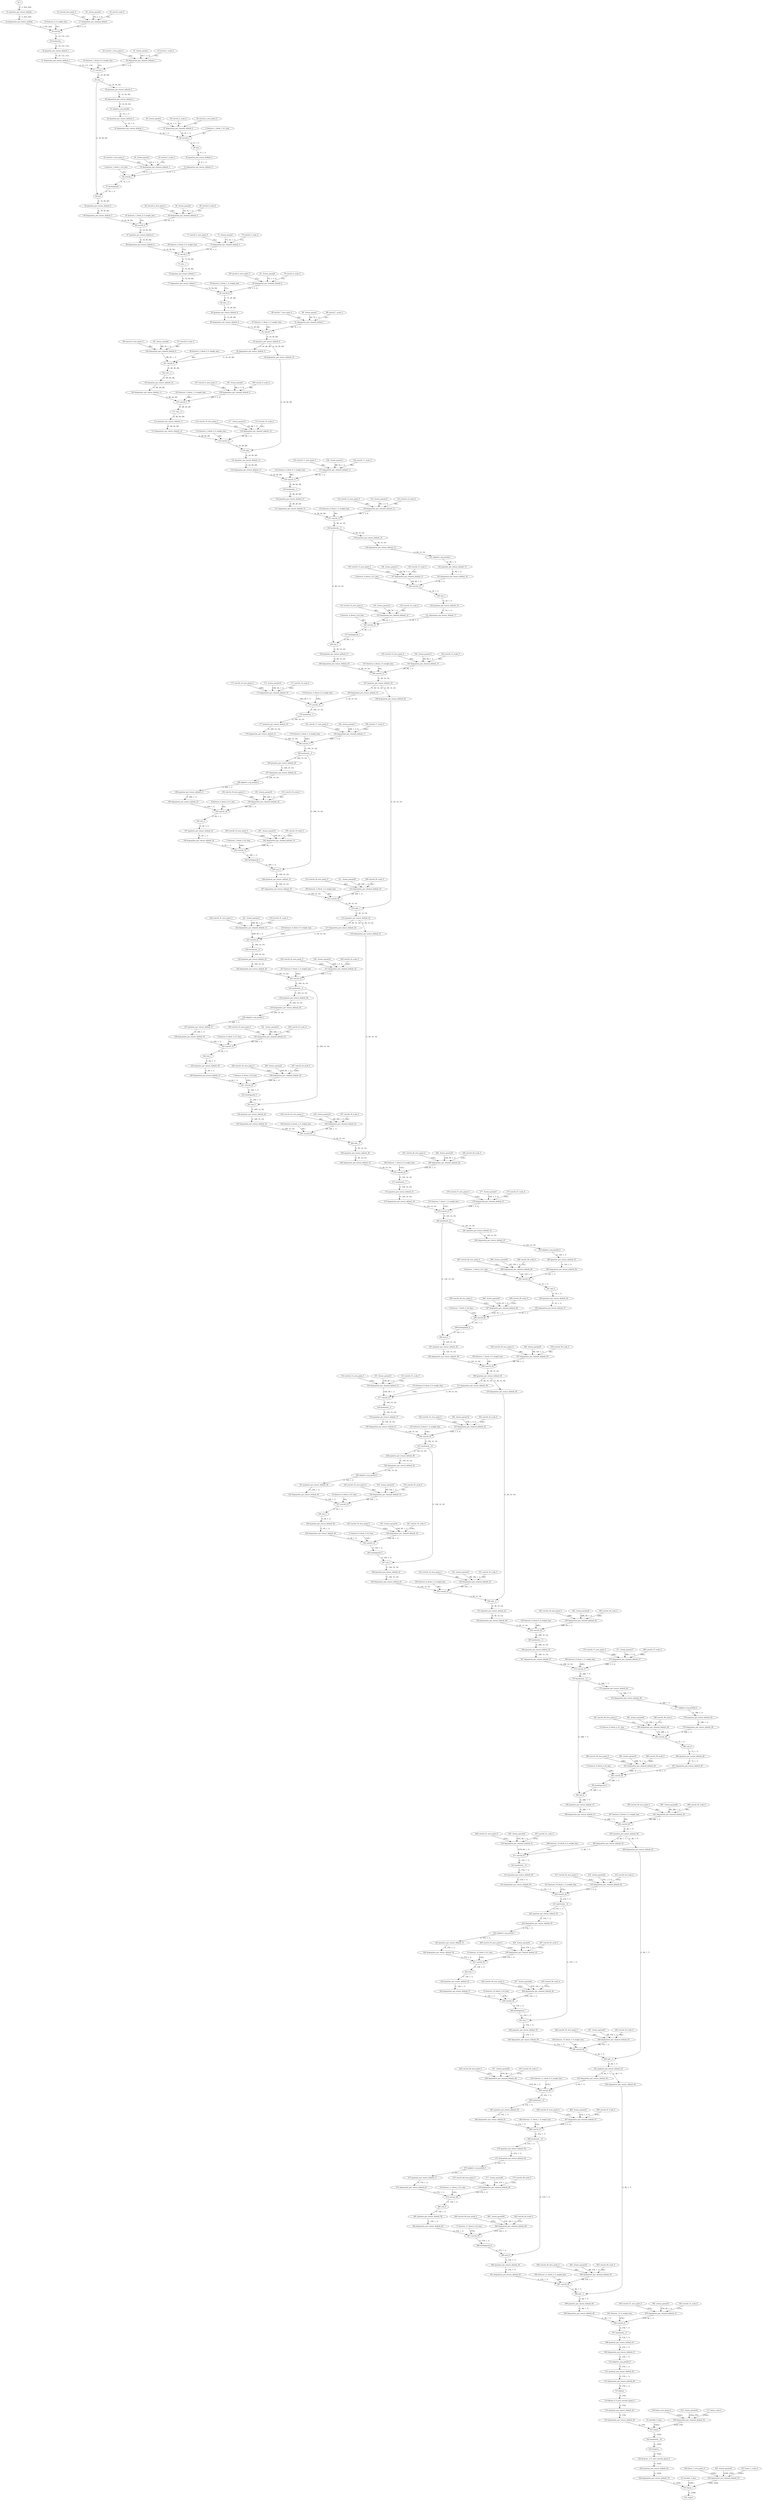 strict digraph  {
"0 features_1_block_1_fc1_bias" [id=0, type=get_attr];
"1 features_1_block_1_fc2_bias" [id=1, type=get_attr];
"2 features_4_block_2_fc1_bias" [id=2, type=get_attr];
"3 features_4_block_2_fc2_bias" [id=3, type=get_attr];
"4 features_5_block_2_fc1_bias" [id=4, type=get_attr];
"5 features_5_block_2_fc2_bias" [id=5, type=get_attr];
"6 features_6_block_2_fc1_bias" [id=6, type=get_attr];
"7 features_6_block_2_fc2_bias" [id=7, type=get_attr];
"8 features_7_block_2_fc1_bias" [id=8, type=get_attr];
"9 features_7_block_2_fc2_bias" [id=9, type=get_attr];
"10 features_8_block_2_fc1_bias" [id=10, type=get_attr];
"11 features_8_block_2_fc2_bias" [id=11, type=get_attr];
"12 features_9_block_2_fc1_bias" [id=12, type=get_attr];
"13 features_9_block_2_fc2_bias" [id=13, type=get_attr];
"14 features_10_block_2_fc1_bias" [id=14, type=get_attr];
"15 features_10_block_2_fc2_bias" [id=15, type=get_attr];
"16 features_11_block_2_fc1_bias" [id=16, type=get_attr];
"17 features_11_block_2_fc2_bias" [id=17, type=get_attr];
"18 classifier_0_bias" [id=18, type=get_attr];
"19 classifier_3_bias" [id=19, type=get_attr];
"20 x" [id=20, type=input];
"21 quantize_per_tensor_default" [id=21, type=quantize_per_tensor];
"22 dequantize_per_tensor_default" [id=22, type=dequantize_per_tensor];
"23 features_0_0_weight_bias" [id=23, type=get_attr];
"24 conv2d_scale_0" [id=24, type=get_attr];
"25 conv2d_zero_point_0" [id=25, type=get_attr];
"26 _frozen_param0" [id=26, type=get_attr];
"27 dequantize_per_channel_default" [id=27, type=dequantize_per_channel];
"28 conv2d" [id=28, type=conv2d];
"29 hardswish_" [id=29, type=hardswish_];
"30 quantize_per_tensor_default_1" [id=30, type=quantize_per_tensor];
"31 dequantize_per_tensor_default_1" [id=31, type=dequantize_per_tensor];
"32 features_1_block_0_0_weight_bias" [id=32, type=get_attr];
"33 conv2d_1_scale_0" [id=33, type=get_attr];
"34 conv2d_1_zero_point_0" [id=34, type=get_attr];
"35 _frozen_param1" [id=35, type=get_attr];
"36 dequantize_per_channel_default_1" [id=36, type=dequantize_per_channel];
"37 conv2d_1" [id=37, type=conv2d];
"38 relu_" [id=38, type=relu_];
"39 quantize_per_tensor_default_2" [id=39, type=quantize_per_tensor];
"40 dequantize_per_tensor_default_2" [id=40, type=dequantize_per_tensor];
"41 adaptive_avg_pool2d" [id=41, type=adaptive_avg_pool2d];
"42 quantize_per_tensor_default_3" [id=42, type=quantize_per_tensor];
"43 dequantize_per_tensor_default_3" [id=43, type=dequantize_per_tensor];
"44 conv2d_2_scale_0" [id=44, type=get_attr];
"45 conv2d_2_zero_point_0" [id=45, type=get_attr];
"46 _frozen_param2" [id=46, type=get_attr];
"47 dequantize_per_channel_default_2" [id=47, type=dequantize_per_channel];
"48 conv2d_2" [id=48, type=conv2d];
"49 relu" [id=49, type=relu];
"50 quantize_per_tensor_default_4" [id=50, type=quantize_per_tensor];
"51 dequantize_per_tensor_default_4" [id=51, type=dequantize_per_tensor];
"52 conv2d_3_scale_0" [id=52, type=get_attr];
"53 conv2d_3_zero_point_0" [id=53, type=get_attr];
"54 _frozen_param3" [id=54, type=get_attr];
"55 dequantize_per_channel_default_3" [id=55, type=dequantize_per_channel];
"56 conv2d_3" [id=56, type=conv2d];
"57 hardsigmoid" [id=57, type=hardsigmoid];
"58 mul" [id=58, type=mul];
"59 quantize_per_tensor_default_5" [id=59, type=quantize_per_tensor];
"60 dequantize_per_tensor_default_5" [id=60, type=dequantize_per_tensor];
"61 features_1_block_2_0_weight_bias" [id=61, type=get_attr];
"62 conv2d_4_scale_0" [id=62, type=get_attr];
"63 conv2d_4_zero_point_0" [id=63, type=get_attr];
"64 _frozen_param4" [id=64, type=get_attr];
"65 dequantize_per_channel_default_4" [id=65, type=dequantize_per_channel];
"66 conv2d_4" [id=66, type=conv2d];
"67 quantize_per_tensor_default_6" [id=67, type=quantize_per_tensor];
"68 dequantize_per_tensor_default_6" [id=68, type=dequantize_per_tensor];
"69 features_2_block_0_0_weight_bias" [id=69, type=get_attr];
"70 conv2d_5_scale_0" [id=70, type=get_attr];
"71 conv2d_5_zero_point_0" [id=71, type=get_attr];
"72 _frozen_param5" [id=72, type=get_attr];
"73 dequantize_per_channel_default_5" [id=73, type=dequantize_per_channel];
"74 conv2d_5" [id=74, type=conv2d];
"75 relu__1" [id=75, type=relu_];
"76 quantize_per_tensor_default_7" [id=76, type=quantize_per_tensor];
"77 dequantize_per_tensor_default_7" [id=77, type=dequantize_per_tensor];
"78 features_2_block_1_0_weight_bias" [id=78, type=get_attr];
"79 conv2d_6_scale_0" [id=79, type=get_attr];
"80 conv2d_6_zero_point_0" [id=80, type=get_attr];
"81 _frozen_param6" [id=81, type=get_attr];
"82 dequantize_per_channel_default_6" [id=82, type=dequantize_per_channel];
"83 conv2d_6" [id=83, type=conv2d];
"84 relu__2" [id=84, type=relu_];
"85 quantize_per_tensor_default_8" [id=85, type=quantize_per_tensor];
"86 dequantize_per_tensor_default_8" [id=86, type=dequantize_per_tensor];
"87 features_2_block_2_0_weight_bias" [id=87, type=get_attr];
"88 conv2d_7_scale_0" [id=88, type=get_attr];
"89 conv2d_7_zero_point_0" [id=89, type=get_attr];
"90 _frozen_param7" [id=90, type=get_attr];
"91 dequantize_per_channel_default_7" [id=91, type=dequantize_per_channel];
"92 conv2d_7" [id=92, type=conv2d];
"93 quantize_per_tensor_default_9" [id=93, type=quantize_per_tensor];
"94 dequantize_per_tensor_default_10" [id=94, type=dequantize_per_tensor];
"95 dequantize_per_tensor_default_9" [id=95, type=dequantize_per_tensor];
"96 features_3_block_0_0_weight_bias" [id=96, type=get_attr];
"97 conv2d_8_scale_0" [id=97, type=get_attr];
"98 conv2d_8_zero_point_0" [id=98, type=get_attr];
"99 _frozen_param8" [id=99, type=get_attr];
"100 dequantize_per_channel_default_8" [id=100, type=dequantize_per_channel];
"101 conv2d_8" [id=101, type=conv2d];
"102 relu__3" [id=102, type=relu_];
"103 quantize_per_tensor_default_10" [id=103, type=quantize_per_tensor];
"104 dequantize_per_tensor_default_11" [id=104, type=dequantize_per_tensor];
"105 features_3_block_1_0_weight_bias" [id=105, type=get_attr];
"106 conv2d_9_scale_0" [id=106, type=get_attr];
"107 conv2d_9_zero_point_0" [id=107, type=get_attr];
"108 _frozen_param9" [id=108, type=get_attr];
"109 dequantize_per_channel_default_9" [id=109, type=dequantize_per_channel];
"110 conv2d_9" [id=110, type=conv2d];
"111 relu__4" [id=111, type=relu_];
"112 quantize_per_tensor_default_11" [id=112, type=quantize_per_tensor];
"113 dequantize_per_tensor_default_12" [id=113, type=dequantize_per_tensor];
"114 features_3_block_2_0_weight_bias" [id=114, type=get_attr];
"115 conv2d_10_scale_0" [id=115, type=get_attr];
"116 conv2d_10_zero_point_0" [id=116, type=get_attr];
"117 _frozen_param10" [id=117, type=get_attr];
"118 dequantize_per_channel_default_10" [id=118, type=dequantize_per_channel];
"119 conv2d_10" [id=119, type=conv2d];
"120 add_" [id=120, type=add_];
"121 quantize_per_tensor_default_12" [id=121, type=quantize_per_tensor];
"122 dequantize_per_tensor_default_13" [id=122, type=dequantize_per_tensor];
"123 features_4_block_0_0_weight_bias" [id=123, type=get_attr];
"124 conv2d_11_scale_0" [id=124, type=get_attr];
"125 conv2d_11_zero_point_0" [id=125, type=get_attr];
"126 _frozen_param11" [id=126, type=get_attr];
"127 dequantize_per_channel_default_11" [id=127, type=dequantize_per_channel];
"128 conv2d_11" [id=128, type=conv2d];
"129 hardswish__1" [id=129, type=hardswish_];
"130 quantize_per_tensor_default_13" [id=130, type=quantize_per_tensor];
"131 dequantize_per_tensor_default_14" [id=131, type=dequantize_per_tensor];
"132 features_4_block_1_0_weight_bias" [id=132, type=get_attr];
"133 conv2d_12_scale_0" [id=133, type=get_attr];
"134 conv2d_12_zero_point_0" [id=134, type=get_attr];
"135 _frozen_param12" [id=135, type=get_attr];
"136 dequantize_per_channel_default_12" [id=136, type=dequantize_per_channel];
"137 conv2d_12" [id=137, type=conv2d];
"138 hardswish__2" [id=138, type=hardswish_];
"139 quantize_per_tensor_default_14" [id=139, type=quantize_per_tensor];
"140 dequantize_per_tensor_default_15" [id=140, type=dequantize_per_tensor];
"141 adaptive_avg_pool2d_1" [id=141, type=adaptive_avg_pool2d];
"142 quantize_per_tensor_default_15" [id=142, type=quantize_per_tensor];
"143 dequantize_per_tensor_default_16" [id=143, type=dequantize_per_tensor];
"144 conv2d_13_scale_0" [id=144, type=get_attr];
"145 conv2d_13_zero_point_0" [id=145, type=get_attr];
"146 _frozen_param13" [id=146, type=get_attr];
"147 dequantize_per_channel_default_13" [id=147, type=dequantize_per_channel];
"148 conv2d_13" [id=148, type=conv2d];
"149 relu_1" [id=149, type=relu];
"150 quantize_per_tensor_default_16" [id=150, type=quantize_per_tensor];
"151 dequantize_per_tensor_default_17" [id=151, type=dequantize_per_tensor];
"152 conv2d_14_scale_0" [id=152, type=get_attr];
"153 conv2d_14_zero_point_0" [id=153, type=get_attr];
"154 _frozen_param14" [id=154, type=get_attr];
"155 dequantize_per_channel_default_14" [id=155, type=dequantize_per_channel];
"156 conv2d_14" [id=156, type=conv2d];
"157 hardsigmoid_1" [id=157, type=hardsigmoid];
"158 mul_1" [id=158, type=mul];
"159 quantize_per_tensor_default_17" [id=159, type=quantize_per_tensor];
"160 dequantize_per_tensor_default_18" [id=160, type=dequantize_per_tensor];
"161 features_4_block_3_0_weight_bias" [id=161, type=get_attr];
"162 conv2d_15_scale_0" [id=162, type=get_attr];
"163 conv2d_15_zero_point_0" [id=163, type=get_attr];
"164 _frozen_param15" [id=164, type=get_attr];
"165 dequantize_per_channel_default_15" [id=165, type=dequantize_per_channel];
"166 conv2d_15" [id=166, type=conv2d];
"167 quantize_per_tensor_default_18" [id=167, type=quantize_per_tensor];
"168 dequantize_per_tensor_default_20" [id=168, type=dequantize_per_tensor];
"169 dequantize_per_tensor_default_19" [id=169, type=dequantize_per_tensor];
"170 features_5_block_0_0_weight_bias" [id=170, type=get_attr];
"171 conv2d_16_scale_0" [id=171, type=get_attr];
"172 conv2d_16_zero_point_0" [id=172, type=get_attr];
"173 _frozen_param16" [id=173, type=get_attr];
"174 dequantize_per_channel_default_16" [id=174, type=dequantize_per_channel];
"175 conv2d_16" [id=175, type=conv2d];
"176 hardswish__3" [id=176, type=hardswish_];
"177 quantize_per_tensor_default_19" [id=177, type=quantize_per_tensor];
"178 dequantize_per_tensor_default_21" [id=178, type=dequantize_per_tensor];
"179 features_5_block_1_0_weight_bias" [id=179, type=get_attr];
"180 conv2d_17_scale_0" [id=180, type=get_attr];
"181 conv2d_17_zero_point_0" [id=181, type=get_attr];
"182 _frozen_param17" [id=182, type=get_attr];
"183 dequantize_per_channel_default_17" [id=183, type=dequantize_per_channel];
"184 conv2d_17" [id=184, type=conv2d];
"185 hardswish__4" [id=185, type=hardswish_];
"186 quantize_per_tensor_default_20" [id=186, type=quantize_per_tensor];
"187 dequantize_per_tensor_default_22" [id=187, type=dequantize_per_tensor];
"188 adaptive_avg_pool2d_2" [id=188, type=adaptive_avg_pool2d];
"189 quantize_per_tensor_default_21" [id=189, type=quantize_per_tensor];
"190 dequantize_per_tensor_default_23" [id=190, type=dequantize_per_tensor];
"191 conv2d_18_scale_0" [id=191, type=get_attr];
"192 conv2d_18_zero_point_0" [id=192, type=get_attr];
"193 _frozen_param18" [id=193, type=get_attr];
"194 dequantize_per_channel_default_18" [id=194, type=dequantize_per_channel];
"195 conv2d_18" [id=195, type=conv2d];
"196 relu_2" [id=196, type=relu];
"197 quantize_per_tensor_default_22" [id=197, type=quantize_per_tensor];
"198 dequantize_per_tensor_default_24" [id=198, type=dequantize_per_tensor];
"199 conv2d_19_scale_0" [id=199, type=get_attr];
"200 conv2d_19_zero_point_0" [id=200, type=get_attr];
"201 _frozen_param19" [id=201, type=get_attr];
"202 dequantize_per_channel_default_19" [id=202, type=dequantize_per_channel];
"203 conv2d_19" [id=203, type=conv2d];
"204 hardsigmoid_2" [id=204, type=hardsigmoid];
"205 mul_2" [id=205, type=mul];
"206 quantize_per_tensor_default_23" [id=206, type=quantize_per_tensor];
"207 dequantize_per_tensor_default_25" [id=207, type=dequantize_per_tensor];
"208 features_5_block_3_0_weight_bias" [id=208, type=get_attr];
"209 conv2d_20_scale_0" [id=209, type=get_attr];
"210 conv2d_20_zero_point_0" [id=210, type=get_attr];
"211 _frozen_param20" [id=211, type=get_attr];
"212 dequantize_per_channel_default_20" [id=212, type=dequantize_per_channel];
"213 conv2d_20" [id=213, type=conv2d];
"214 add__1" [id=214, type=add_];
"215 quantize_per_tensor_default_24" [id=215, type=quantize_per_tensor];
"216 dequantize_per_tensor_default_27" [id=216, type=dequantize_per_tensor];
"217 dequantize_per_tensor_default_26" [id=217, type=dequantize_per_tensor];
"218 features_6_block_0_0_weight_bias" [id=218, type=get_attr];
"219 conv2d_21_scale_0" [id=219, type=get_attr];
"220 conv2d_21_zero_point_0" [id=220, type=get_attr];
"221 _frozen_param21" [id=221, type=get_attr];
"222 dequantize_per_channel_default_21" [id=222, type=dequantize_per_channel];
"223 conv2d_21" [id=223, type=conv2d];
"224 hardswish__5" [id=224, type=hardswish_];
"225 quantize_per_tensor_default_25" [id=225, type=quantize_per_tensor];
"226 dequantize_per_tensor_default_28" [id=226, type=dequantize_per_tensor];
"227 features_6_block_1_0_weight_bias" [id=227, type=get_attr];
"228 conv2d_22_scale_0" [id=228, type=get_attr];
"229 conv2d_22_zero_point_0" [id=229, type=get_attr];
"230 _frozen_param22" [id=230, type=get_attr];
"231 dequantize_per_channel_default_22" [id=231, type=dequantize_per_channel];
"232 conv2d_22" [id=232, type=conv2d];
"233 hardswish__6" [id=233, type=hardswish_];
"234 quantize_per_tensor_default_26" [id=234, type=quantize_per_tensor];
"235 dequantize_per_tensor_default_29" [id=235, type=dequantize_per_tensor];
"236 adaptive_avg_pool2d_3" [id=236, type=adaptive_avg_pool2d];
"237 quantize_per_tensor_default_27" [id=237, type=quantize_per_tensor];
"238 dequantize_per_tensor_default_30" [id=238, type=dequantize_per_tensor];
"239 conv2d_23_scale_0" [id=239, type=get_attr];
"240 conv2d_23_zero_point_0" [id=240, type=get_attr];
"241 _frozen_param23" [id=241, type=get_attr];
"242 dequantize_per_channel_default_23" [id=242, type=dequantize_per_channel];
"243 conv2d_23" [id=243, type=conv2d];
"244 relu_3" [id=244, type=relu];
"245 quantize_per_tensor_default_28" [id=245, type=quantize_per_tensor];
"246 dequantize_per_tensor_default_31" [id=246, type=dequantize_per_tensor];
"247 conv2d_24_scale_0" [id=247, type=get_attr];
"248 conv2d_24_zero_point_0" [id=248, type=get_attr];
"249 _frozen_param24" [id=249, type=get_attr];
"250 dequantize_per_channel_default_24" [id=250, type=dequantize_per_channel];
"251 conv2d_24" [id=251, type=conv2d];
"252 hardsigmoid_3" [id=252, type=hardsigmoid];
"253 mul_3" [id=253, type=mul];
"254 quantize_per_tensor_default_29" [id=254, type=quantize_per_tensor];
"255 dequantize_per_tensor_default_32" [id=255, type=dequantize_per_tensor];
"256 features_6_block_3_0_weight_bias" [id=256, type=get_attr];
"257 conv2d_25_scale_0" [id=257, type=get_attr];
"258 conv2d_25_zero_point_0" [id=258, type=get_attr];
"259 _frozen_param25" [id=259, type=get_attr];
"260 dequantize_per_channel_default_25" [id=260, type=dequantize_per_channel];
"261 conv2d_25" [id=261, type=conv2d];
"262 add__2" [id=262, type=add_];
"263 quantize_per_tensor_default_30" [id=263, type=quantize_per_tensor];
"264 dequantize_per_tensor_default_33" [id=264, type=dequantize_per_tensor];
"265 features_7_block_0_0_weight_bias" [id=265, type=get_attr];
"266 conv2d_26_scale_0" [id=266, type=get_attr];
"267 conv2d_26_zero_point_0" [id=267, type=get_attr];
"268 _frozen_param26" [id=268, type=get_attr];
"269 dequantize_per_channel_default_26" [id=269, type=dequantize_per_channel];
"270 conv2d_26" [id=270, type=conv2d];
"271 hardswish__7" [id=271, type=hardswish_];
"272 quantize_per_tensor_default_31" [id=272, type=quantize_per_tensor];
"273 dequantize_per_tensor_default_34" [id=273, type=dequantize_per_tensor];
"274 features_7_block_1_0_weight_bias" [id=274, type=get_attr];
"275 conv2d_27_scale_0" [id=275, type=get_attr];
"276 conv2d_27_zero_point_0" [id=276, type=get_attr];
"277 _frozen_param27" [id=277, type=get_attr];
"278 dequantize_per_channel_default_27" [id=278, type=dequantize_per_channel];
"279 conv2d_27" [id=279, type=conv2d];
"280 hardswish__8" [id=280, type=hardswish_];
"281 quantize_per_tensor_default_32" [id=281, type=quantize_per_tensor];
"282 dequantize_per_tensor_default_35" [id=282, type=dequantize_per_tensor];
"283 adaptive_avg_pool2d_4" [id=283, type=adaptive_avg_pool2d];
"284 quantize_per_tensor_default_33" [id=284, type=quantize_per_tensor];
"285 dequantize_per_tensor_default_36" [id=285, type=dequantize_per_tensor];
"286 conv2d_28_scale_0" [id=286, type=get_attr];
"287 conv2d_28_zero_point_0" [id=287, type=get_attr];
"288 _frozen_param28" [id=288, type=get_attr];
"289 dequantize_per_channel_default_28" [id=289, type=dequantize_per_channel];
"290 conv2d_28" [id=290, type=conv2d];
"291 relu_4" [id=291, type=relu];
"292 quantize_per_tensor_default_34" [id=292, type=quantize_per_tensor];
"293 dequantize_per_tensor_default_37" [id=293, type=dequantize_per_tensor];
"294 conv2d_29_scale_0" [id=294, type=get_attr];
"295 conv2d_29_zero_point_0" [id=295, type=get_attr];
"296 _frozen_param29" [id=296, type=get_attr];
"297 dequantize_per_channel_default_29" [id=297, type=dequantize_per_channel];
"298 conv2d_29" [id=298, type=conv2d];
"299 hardsigmoid_4" [id=299, type=hardsigmoid];
"300 mul_4" [id=300, type=mul];
"301 quantize_per_tensor_default_35" [id=301, type=quantize_per_tensor];
"302 dequantize_per_tensor_default_38" [id=302, type=dequantize_per_tensor];
"303 features_7_block_3_0_weight_bias" [id=303, type=get_attr];
"304 conv2d_30_scale_0" [id=304, type=get_attr];
"305 conv2d_30_zero_point_0" [id=305, type=get_attr];
"306 _frozen_param30" [id=306, type=get_attr];
"307 dequantize_per_channel_default_30" [id=307, type=dequantize_per_channel];
"308 conv2d_30" [id=308, type=conv2d];
"309 quantize_per_tensor_default_36" [id=309, type=quantize_per_tensor];
"310 dequantize_per_tensor_default_40" [id=310, type=dequantize_per_tensor];
"311 dequantize_per_tensor_default_39" [id=311, type=dequantize_per_tensor];
"312 features_8_block_0_0_weight_bias" [id=312, type=get_attr];
"313 conv2d_31_scale_0" [id=313, type=get_attr];
"314 conv2d_31_zero_point_0" [id=314, type=get_attr];
"315 _frozen_param31" [id=315, type=get_attr];
"316 dequantize_per_channel_default_31" [id=316, type=dequantize_per_channel];
"317 conv2d_31" [id=317, type=conv2d];
"318 hardswish__9" [id=318, type=hardswish_];
"319 quantize_per_tensor_default_37" [id=319, type=quantize_per_tensor];
"320 dequantize_per_tensor_default_41" [id=320, type=dequantize_per_tensor];
"321 features_8_block_1_0_weight_bias" [id=321, type=get_attr];
"322 conv2d_32_scale_0" [id=322, type=get_attr];
"323 conv2d_32_zero_point_0" [id=323, type=get_attr];
"324 _frozen_param32" [id=324, type=get_attr];
"325 dequantize_per_channel_default_32" [id=325, type=dequantize_per_channel];
"326 conv2d_32" [id=326, type=conv2d];
"327 hardswish__10" [id=327, type=hardswish_];
"328 quantize_per_tensor_default_38" [id=328, type=quantize_per_tensor];
"329 dequantize_per_tensor_default_42" [id=329, type=dequantize_per_tensor];
"330 adaptive_avg_pool2d_5" [id=330, type=adaptive_avg_pool2d];
"331 quantize_per_tensor_default_39" [id=331, type=quantize_per_tensor];
"332 dequantize_per_tensor_default_43" [id=332, type=dequantize_per_tensor];
"333 conv2d_33_scale_0" [id=333, type=get_attr];
"334 conv2d_33_zero_point_0" [id=334, type=get_attr];
"335 _frozen_param33" [id=335, type=get_attr];
"336 dequantize_per_channel_default_33" [id=336, type=dequantize_per_channel];
"337 conv2d_33" [id=337, type=conv2d];
"338 relu_5" [id=338, type=relu];
"339 quantize_per_tensor_default_40" [id=339, type=quantize_per_tensor];
"340 dequantize_per_tensor_default_44" [id=340, type=dequantize_per_tensor];
"341 conv2d_34_scale_0" [id=341, type=get_attr];
"342 conv2d_34_zero_point_0" [id=342, type=get_attr];
"343 _frozen_param34" [id=343, type=get_attr];
"344 dequantize_per_channel_default_34" [id=344, type=dequantize_per_channel];
"345 conv2d_34" [id=345, type=conv2d];
"346 hardsigmoid_5" [id=346, type=hardsigmoid];
"347 mul_5" [id=347, type=mul];
"348 quantize_per_tensor_default_41" [id=348, type=quantize_per_tensor];
"349 dequantize_per_tensor_default_45" [id=349, type=dequantize_per_tensor];
"350 features_8_block_3_0_weight_bias" [id=350, type=get_attr];
"351 conv2d_35_scale_0" [id=351, type=get_attr];
"352 conv2d_35_zero_point_0" [id=352, type=get_attr];
"353 _frozen_param35" [id=353, type=get_attr];
"354 dequantize_per_channel_default_35" [id=354, type=dequantize_per_channel];
"355 conv2d_35" [id=355, type=conv2d];
"356 add__3" [id=356, type=add_];
"357 quantize_per_tensor_default_42" [id=357, type=quantize_per_tensor];
"358 dequantize_per_tensor_default_46" [id=358, type=dequantize_per_tensor];
"359 features_9_block_0_0_weight_bias" [id=359, type=get_attr];
"360 conv2d_36_scale_0" [id=360, type=get_attr];
"361 conv2d_36_zero_point_0" [id=361, type=get_attr];
"362 _frozen_param36" [id=362, type=get_attr];
"363 dequantize_per_channel_default_36" [id=363, type=dequantize_per_channel];
"364 conv2d_36" [id=364, type=conv2d];
"365 hardswish__11" [id=365, type=hardswish_];
"366 quantize_per_tensor_default_43" [id=366, type=quantize_per_tensor];
"367 dequantize_per_tensor_default_47" [id=367, type=dequantize_per_tensor];
"368 features_9_block_1_0_weight_bias" [id=368, type=get_attr];
"369 conv2d_37_scale_0" [id=369, type=get_attr];
"370 conv2d_37_zero_point_0" [id=370, type=get_attr];
"371 _frozen_param37" [id=371, type=get_attr];
"372 dequantize_per_channel_default_37" [id=372, type=dequantize_per_channel];
"373 conv2d_37" [id=373, type=conv2d];
"374 hardswish__12" [id=374, type=hardswish_];
"375 quantize_per_tensor_default_44" [id=375, type=quantize_per_tensor];
"376 dequantize_per_tensor_default_48" [id=376, type=dequantize_per_tensor];
"377 adaptive_avg_pool2d_6" [id=377, type=adaptive_avg_pool2d];
"378 quantize_per_tensor_default_45" [id=378, type=quantize_per_tensor];
"379 dequantize_per_tensor_default_49" [id=379, type=dequantize_per_tensor];
"380 conv2d_38_scale_0" [id=380, type=get_attr];
"381 conv2d_38_zero_point_0" [id=381, type=get_attr];
"382 _frozen_param38" [id=382, type=get_attr];
"383 dequantize_per_channel_default_38" [id=383, type=dequantize_per_channel];
"384 conv2d_38" [id=384, type=conv2d];
"385 relu_6" [id=385, type=relu];
"386 quantize_per_tensor_default_46" [id=386, type=quantize_per_tensor];
"387 dequantize_per_tensor_default_50" [id=387, type=dequantize_per_tensor];
"388 conv2d_39_scale_0" [id=388, type=get_attr];
"389 conv2d_39_zero_point_0" [id=389, type=get_attr];
"390 _frozen_param39" [id=390, type=get_attr];
"391 dequantize_per_channel_default_39" [id=391, type=dequantize_per_channel];
"392 conv2d_39" [id=392, type=conv2d];
"393 hardsigmoid_6" [id=393, type=hardsigmoid];
"394 mul_6" [id=394, type=mul];
"395 quantize_per_tensor_default_47" [id=395, type=quantize_per_tensor];
"396 dequantize_per_tensor_default_51" [id=396, type=dequantize_per_tensor];
"397 features_9_block_3_0_weight_bias" [id=397, type=get_attr];
"398 conv2d_40_scale_0" [id=398, type=get_attr];
"399 conv2d_40_zero_point_0" [id=399, type=get_attr];
"400 _frozen_param40" [id=400, type=get_attr];
"401 dequantize_per_channel_default_40" [id=401, type=dequantize_per_channel];
"402 conv2d_40" [id=402, type=conv2d];
"403 quantize_per_tensor_default_48" [id=403, type=quantize_per_tensor];
"404 dequantize_per_tensor_default_53" [id=404, type=dequantize_per_tensor];
"405 dequantize_per_tensor_default_52" [id=405, type=dequantize_per_tensor];
"406 features_10_block_0_0_weight_bias" [id=406, type=get_attr];
"407 conv2d_41_scale_0" [id=407, type=get_attr];
"408 conv2d_41_zero_point_0" [id=408, type=get_attr];
"409 _frozen_param41" [id=409, type=get_attr];
"410 dequantize_per_channel_default_41" [id=410, type=dequantize_per_channel];
"411 conv2d_41" [id=411, type=conv2d];
"412 hardswish__13" [id=412, type=hardswish_];
"413 quantize_per_tensor_default_49" [id=413, type=quantize_per_tensor];
"414 dequantize_per_tensor_default_54" [id=414, type=dequantize_per_tensor];
"415 features_10_block_1_0_weight_bias" [id=415, type=get_attr];
"416 conv2d_42_scale_0" [id=416, type=get_attr];
"417 conv2d_42_zero_point_0" [id=417, type=get_attr];
"418 _frozen_param42" [id=418, type=get_attr];
"419 dequantize_per_channel_default_42" [id=419, type=dequantize_per_channel];
"420 conv2d_42" [id=420, type=conv2d];
"421 hardswish__14" [id=421, type=hardswish_];
"422 quantize_per_tensor_default_50" [id=422, type=quantize_per_tensor];
"423 dequantize_per_tensor_default_55" [id=423, type=dequantize_per_tensor];
"424 adaptive_avg_pool2d_7" [id=424, type=adaptive_avg_pool2d];
"425 quantize_per_tensor_default_51" [id=425, type=quantize_per_tensor];
"426 dequantize_per_tensor_default_56" [id=426, type=dequantize_per_tensor];
"427 conv2d_43_scale_0" [id=427, type=get_attr];
"428 conv2d_43_zero_point_0" [id=428, type=get_attr];
"429 _frozen_param43" [id=429, type=get_attr];
"430 dequantize_per_channel_default_43" [id=430, type=dequantize_per_channel];
"431 conv2d_43" [id=431, type=conv2d];
"432 relu_7" [id=432, type=relu];
"433 quantize_per_tensor_default_52" [id=433, type=quantize_per_tensor];
"434 dequantize_per_tensor_default_57" [id=434, type=dequantize_per_tensor];
"435 conv2d_44_scale_0" [id=435, type=get_attr];
"436 conv2d_44_zero_point_0" [id=436, type=get_attr];
"437 _frozen_param44" [id=437, type=get_attr];
"438 dequantize_per_channel_default_44" [id=438, type=dequantize_per_channel];
"439 conv2d_44" [id=439, type=conv2d];
"440 hardsigmoid_7" [id=440, type=hardsigmoid];
"441 mul_7" [id=441, type=mul];
"442 quantize_per_tensor_default_53" [id=442, type=quantize_per_tensor];
"443 dequantize_per_tensor_default_58" [id=443, type=dequantize_per_tensor];
"444 features_10_block_3_0_weight_bias" [id=444, type=get_attr];
"445 conv2d_45_scale_0" [id=445, type=get_attr];
"446 conv2d_45_zero_point_0" [id=446, type=get_attr];
"447 _frozen_param45" [id=447, type=get_attr];
"448 dequantize_per_channel_default_45" [id=448, type=dequantize_per_channel];
"449 conv2d_45" [id=449, type=conv2d];
"450 add__4" [id=450, type=add_];
"451 quantize_per_tensor_default_54" [id=451, type=quantize_per_tensor];
"452 dequantize_per_tensor_default_60" [id=452, type=dequantize_per_tensor];
"453 dequantize_per_tensor_default_59" [id=453, type=dequantize_per_tensor];
"454 features_11_block_0_0_weight_bias" [id=454, type=get_attr];
"455 conv2d_46_scale_0" [id=455, type=get_attr];
"456 conv2d_46_zero_point_0" [id=456, type=get_attr];
"457 _frozen_param46" [id=457, type=get_attr];
"458 dequantize_per_channel_default_46" [id=458, type=dequantize_per_channel];
"459 conv2d_46" [id=459, type=conv2d];
"460 hardswish__15" [id=460, type=hardswish_];
"461 quantize_per_tensor_default_55" [id=461, type=quantize_per_tensor];
"462 dequantize_per_tensor_default_61" [id=462, type=dequantize_per_tensor];
"463 features_11_block_1_0_weight_bias" [id=463, type=get_attr];
"464 conv2d_47_scale_0" [id=464, type=get_attr];
"465 conv2d_47_zero_point_0" [id=465, type=get_attr];
"466 _frozen_param47" [id=466, type=get_attr];
"467 dequantize_per_channel_default_47" [id=467, type=dequantize_per_channel];
"468 conv2d_47" [id=468, type=conv2d];
"469 hardswish__16" [id=469, type=hardswish_];
"470 quantize_per_tensor_default_56" [id=470, type=quantize_per_tensor];
"471 dequantize_per_tensor_default_62" [id=471, type=dequantize_per_tensor];
"472 adaptive_avg_pool2d_8" [id=472, type=adaptive_avg_pool2d];
"473 quantize_per_tensor_default_57" [id=473, type=quantize_per_tensor];
"474 dequantize_per_tensor_default_63" [id=474, type=dequantize_per_tensor];
"475 conv2d_48_scale_0" [id=475, type=get_attr];
"476 conv2d_48_zero_point_0" [id=476, type=get_attr];
"477 _frozen_param48" [id=477, type=get_attr];
"478 dequantize_per_channel_default_48" [id=478, type=dequantize_per_channel];
"479 conv2d_48" [id=479, type=conv2d];
"480 relu_8" [id=480, type=relu];
"481 quantize_per_tensor_default_58" [id=481, type=quantize_per_tensor];
"482 dequantize_per_tensor_default_64" [id=482, type=dequantize_per_tensor];
"483 conv2d_49_scale_0" [id=483, type=get_attr];
"484 conv2d_49_zero_point_0" [id=484, type=get_attr];
"485 _frozen_param49" [id=485, type=get_attr];
"486 dequantize_per_channel_default_49" [id=486, type=dequantize_per_channel];
"487 conv2d_49" [id=487, type=conv2d];
"488 hardsigmoid_8" [id=488, type=hardsigmoid];
"489 mul_8" [id=489, type=mul];
"490 quantize_per_tensor_default_59" [id=490, type=quantize_per_tensor];
"491 dequantize_per_tensor_default_65" [id=491, type=dequantize_per_tensor];
"492 features_11_block_3_0_weight_bias" [id=492, type=get_attr];
"493 conv2d_50_scale_0" [id=493, type=get_attr];
"494 conv2d_50_zero_point_0" [id=494, type=get_attr];
"495 _frozen_param50" [id=495, type=get_attr];
"496 dequantize_per_channel_default_50" [id=496, type=dequantize_per_channel];
"497 conv2d_50" [id=497, type=conv2d];
"498 add__5" [id=498, type=add_];
"499 quantize_per_tensor_default_60" [id=499, type=quantize_per_tensor];
"500 dequantize_per_tensor_default_66" [id=500, type=dequantize_per_tensor];
"501 features_12_0_weight_bias" [id=501, type=get_attr];
"502 conv2d_51_scale_0" [id=502, type=get_attr];
"503 conv2d_51_zero_point_0" [id=503, type=get_attr];
"504 _frozen_param51" [id=504, type=get_attr];
"505 dequantize_per_channel_default_51" [id=505, type=dequantize_per_channel];
"506 conv2d_51" [id=506, type=conv2d];
"507 hardswish__17" [id=507, type=hardswish_];
"508 quantize_per_tensor_default_61" [id=508, type=quantize_per_tensor];
"509 dequantize_per_tensor_default_67" [id=509, type=dequantize_per_tensor];
"510 adaptive_avg_pool2d_9" [id=510, type=adaptive_avg_pool2d];
"511 quantize_per_tensor_default_62" [id=511, type=quantize_per_tensor];
"512 dequantize_per_tensor_default_68" [id=512, type=dequantize_per_tensor];
"513 flatten" [id=513, type=flatten];
"514 flatten_0_0_nncf_smooth_quant_0" [id=514, type=call_module];
"515 quantize_per_tensor_default_63" [id=515, type=quantize_per_tensor];
"516 dequantize_per_tensor_default_69" [id=516, type=dequantize_per_tensor];
"517 linear_scale_0" [id=517, type=get_attr];
"518 linear_zero_point_0" [id=518, type=get_attr];
"519 _frozen_param52" [id=519, type=get_attr];
"520 dequantize_per_channel_default_52" [id=520, type=dequantize_per_channel];
"521 linear" [id=521, type=linear];
"522 hardswish__18" [id=522, type=hardswish_];
"523 dropout_" [id=523, type=dropout_];
"524 dropout__0_0_nncf_smooth_quant_0" [id=524, type=call_module];
"525 quantize_per_tensor_default_64" [id=525, type=quantize_per_tensor];
"526 dequantize_per_tensor_default_70" [id=526, type=dequantize_per_tensor];
"527 linear_1_scale_0" [id=527, type=get_attr];
"528 linear_1_zero_point_0" [id=528, type=get_attr];
"529 _frozen_param53" [id=529, type=get_attr];
"530 dequantize_per_channel_default_53" [id=530, type=dequantize_per_channel];
"531 linear_1" [id=531, type=linear];
"532 output" [id=532, type=output];
"0 features_1_block_1_fc1_bias" -> "48 conv2d_2"  [label="(8,)", style=solid];
"1 features_1_block_1_fc2_bias" -> "56 conv2d_3"  [label="(16,)", style=solid];
"2 features_4_block_2_fc1_bias" -> "148 conv2d_13"  [label="(24,)", style=solid];
"3 features_4_block_2_fc2_bias" -> "156 conv2d_14"  [label="(96,)", style=solid];
"4 features_5_block_2_fc1_bias" -> "195 conv2d_18"  [label="(64,)", style=solid];
"5 features_5_block_2_fc2_bias" -> "203 conv2d_19"  [label="(240,)", style=solid];
"6 features_6_block_2_fc1_bias" -> "243 conv2d_23"  [label="(64,)", style=solid];
"7 features_6_block_2_fc2_bias" -> "251 conv2d_24"  [label="(240,)", style=solid];
"8 features_7_block_2_fc1_bias" -> "290 conv2d_28"  [label="(32,)", style=solid];
"9 features_7_block_2_fc2_bias" -> "298 conv2d_29"  [label="(120,)", style=solid];
"10 features_8_block_2_fc1_bias" -> "337 conv2d_33"  [label="(40,)", style=solid];
"11 features_8_block_2_fc2_bias" -> "345 conv2d_34"  [label="(144,)", style=solid];
"12 features_9_block_2_fc1_bias" -> "384 conv2d_38"  [label="(72,)", style=solid];
"13 features_9_block_2_fc2_bias" -> "392 conv2d_39"  [label="(288,)", style=solid];
"14 features_10_block_2_fc1_bias" -> "431 conv2d_43"  [label="(144,)", style=solid];
"15 features_10_block_2_fc2_bias" -> "439 conv2d_44"  [label="(576,)", style=solid];
"16 features_11_block_2_fc1_bias" -> "479 conv2d_48"  [label="(144,)", style=solid];
"17 features_11_block_2_fc2_bias" -> "487 conv2d_49"  [label="(576,)", style=solid];
"18 classifier_0_bias" -> "521 linear"  [label="(1024,)", style=solid];
"19 classifier_3_bias" -> "531 linear_1"  [label="(1000,)", style=solid];
"20 x" -> "21 quantize_per_tensor_default"  [label="(1, 3, 224, 224)", style=solid];
"21 quantize_per_tensor_default" -> "22 dequantize_per_tensor_default"  [label="(1, 3, 224, 224)", style=solid];
"22 dequantize_per_tensor_default" -> "28 conv2d"  [label="(1, 3, 224, 224)", style=solid];
"23 features_0_0_weight_bias" -> "28 conv2d"  [label="(16,)", style=solid];
"24 conv2d_scale_0" -> "27 dequantize_per_channel_default"  [label="(16,)", style=solid];
"25 conv2d_zero_point_0" -> "27 dequantize_per_channel_default"  [label="(16,)", style=solid];
"26 _frozen_param0" -> "27 dequantize_per_channel_default"  [label="(16, 3, 3, 3)", style=solid];
"27 dequantize_per_channel_default" -> "28 conv2d"  [label="(16, 3, 3, 3)", style=solid];
"28 conv2d" -> "29 hardswish_"  [label="(1, 16, 112, 112)", style=solid];
"29 hardswish_" -> "30 quantize_per_tensor_default_1"  [label="(1, 16, 112, 112)", style=solid];
"30 quantize_per_tensor_default_1" -> "31 dequantize_per_tensor_default_1"  [label="(1, 16, 112, 112)", style=solid];
"31 dequantize_per_tensor_default_1" -> "37 conv2d_1"  [label="(1, 16, 112, 112)", style=solid];
"32 features_1_block_0_0_weight_bias" -> "37 conv2d_1"  [label="(16,)", style=solid];
"33 conv2d_1_scale_0" -> "36 dequantize_per_channel_default_1"  [label="(16,)", style=solid];
"34 conv2d_1_zero_point_0" -> "36 dequantize_per_channel_default_1"  [label="(16,)", style=solid];
"35 _frozen_param1" -> "36 dequantize_per_channel_default_1"  [label="(16, 1, 3, 3)", style=solid];
"36 dequantize_per_channel_default_1" -> "37 conv2d_1"  [label="(16, 1, 3, 3)", style=solid];
"37 conv2d_1" -> "38 relu_"  [label="(1, 16, 56, 56)", style=solid];
"38 relu_" -> "39 quantize_per_tensor_default_2"  [label="(1, 16, 56, 56)", style=solid];
"38 relu_" -> "58 mul"  [label="(1, 16, 56, 56)", style=solid];
"39 quantize_per_tensor_default_2" -> "40 dequantize_per_tensor_default_2"  [label="(1, 16, 56, 56)", style=solid];
"40 dequantize_per_tensor_default_2" -> "41 adaptive_avg_pool2d"  [label="(1, 16, 56, 56)", style=solid];
"41 adaptive_avg_pool2d" -> "42 quantize_per_tensor_default_3"  [label="(1, 16, 1, 1)", style=solid];
"42 quantize_per_tensor_default_3" -> "43 dequantize_per_tensor_default_3"  [label="(1, 16, 1, 1)", style=solid];
"43 dequantize_per_tensor_default_3" -> "48 conv2d_2"  [label="(1, 16, 1, 1)", style=solid];
"44 conv2d_2_scale_0" -> "47 dequantize_per_channel_default_2"  [label="(8,)", style=solid];
"45 conv2d_2_zero_point_0" -> "47 dequantize_per_channel_default_2"  [label="(8,)", style=solid];
"46 _frozen_param2" -> "47 dequantize_per_channel_default_2"  [label="(8, 16, 1, 1)", style=solid];
"47 dequantize_per_channel_default_2" -> "48 conv2d_2"  [label="(8, 16, 1, 1)", style=solid];
"48 conv2d_2" -> "49 relu"  [label="(1, 8, 1, 1)", style=solid];
"49 relu" -> "50 quantize_per_tensor_default_4"  [label="(1, 8, 1, 1)", style=solid];
"50 quantize_per_tensor_default_4" -> "51 dequantize_per_tensor_default_4"  [label="(1, 8, 1, 1)", style=solid];
"51 dequantize_per_tensor_default_4" -> "56 conv2d_3"  [label="(1, 8, 1, 1)", style=solid];
"52 conv2d_3_scale_0" -> "55 dequantize_per_channel_default_3"  [label="(16,)", style=solid];
"53 conv2d_3_zero_point_0" -> "55 dequantize_per_channel_default_3"  [label="(16,)", style=solid];
"54 _frozen_param3" -> "55 dequantize_per_channel_default_3"  [label="(16, 8, 1, 1)", style=solid];
"55 dequantize_per_channel_default_3" -> "56 conv2d_3"  [label="(16, 8, 1, 1)", style=solid];
"56 conv2d_3" -> "57 hardsigmoid"  [label="(1, 16, 1, 1)", style=solid];
"57 hardsigmoid" -> "58 mul"  [label="(1, 16, 1, 1)", style=solid];
"58 mul" -> "59 quantize_per_tensor_default_5"  [label="(1, 16, 56, 56)", style=solid];
"59 quantize_per_tensor_default_5" -> "60 dequantize_per_tensor_default_5"  [label="(1, 16, 56, 56)", style=solid];
"60 dequantize_per_tensor_default_5" -> "66 conv2d_4"  [label="(1, 16, 56, 56)", style=solid];
"61 features_1_block_2_0_weight_bias" -> "66 conv2d_4"  [label="(16,)", style=solid];
"62 conv2d_4_scale_0" -> "65 dequantize_per_channel_default_4"  [label="(16,)", style=solid];
"63 conv2d_4_zero_point_0" -> "65 dequantize_per_channel_default_4"  [label="(16,)", style=solid];
"64 _frozen_param4" -> "65 dequantize_per_channel_default_4"  [label="(16, 16, 1, 1)", style=solid];
"65 dequantize_per_channel_default_4" -> "66 conv2d_4"  [label="(16, 16, 1, 1)", style=solid];
"66 conv2d_4" -> "67 quantize_per_tensor_default_6"  [label="(1, 16, 56, 56)", style=solid];
"67 quantize_per_tensor_default_6" -> "68 dequantize_per_tensor_default_6"  [label="(1, 16, 56, 56)", style=solid];
"68 dequantize_per_tensor_default_6" -> "74 conv2d_5"  [label="(1, 16, 56, 56)", style=solid];
"69 features_2_block_0_0_weight_bias" -> "74 conv2d_5"  [label="(72,)", style=solid];
"70 conv2d_5_scale_0" -> "73 dequantize_per_channel_default_5"  [label="(72,)", style=solid];
"71 conv2d_5_zero_point_0" -> "73 dequantize_per_channel_default_5"  [label="(72,)", style=solid];
"72 _frozen_param5" -> "73 dequantize_per_channel_default_5"  [label="(72, 16, 1, 1)", style=solid];
"73 dequantize_per_channel_default_5" -> "74 conv2d_5"  [label="(72, 16, 1, 1)", style=solid];
"74 conv2d_5" -> "75 relu__1"  [label="(1, 72, 56, 56)", style=solid];
"75 relu__1" -> "76 quantize_per_tensor_default_7"  [label="(1, 72, 56, 56)", style=solid];
"76 quantize_per_tensor_default_7" -> "77 dequantize_per_tensor_default_7"  [label="(1, 72, 56, 56)", style=solid];
"77 dequantize_per_tensor_default_7" -> "83 conv2d_6"  [label="(1, 72, 56, 56)", style=solid];
"78 features_2_block_1_0_weight_bias" -> "83 conv2d_6"  [label="(72,)", style=solid];
"79 conv2d_6_scale_0" -> "82 dequantize_per_channel_default_6"  [label="(72,)", style=solid];
"80 conv2d_6_zero_point_0" -> "82 dequantize_per_channel_default_6"  [label="(72,)", style=solid];
"81 _frozen_param6" -> "82 dequantize_per_channel_default_6"  [label="(72, 1, 3, 3)", style=solid];
"82 dequantize_per_channel_default_6" -> "83 conv2d_6"  [label="(72, 1, 3, 3)", style=solid];
"83 conv2d_6" -> "84 relu__2"  [label="(1, 72, 28, 28)", style=solid];
"84 relu__2" -> "85 quantize_per_tensor_default_8"  [label="(1, 72, 28, 28)", style=solid];
"85 quantize_per_tensor_default_8" -> "86 dequantize_per_tensor_default_8"  [label="(1, 72, 28, 28)", style=solid];
"86 dequantize_per_tensor_default_8" -> "92 conv2d_7"  [label="(1, 72, 28, 28)", style=solid];
"87 features_2_block_2_0_weight_bias" -> "92 conv2d_7"  [label="(24,)", style=solid];
"88 conv2d_7_scale_0" -> "91 dequantize_per_channel_default_7"  [label="(24,)", style=solid];
"89 conv2d_7_zero_point_0" -> "91 dequantize_per_channel_default_7"  [label="(24,)", style=solid];
"90 _frozen_param7" -> "91 dequantize_per_channel_default_7"  [label="(24, 72, 1, 1)", style=solid];
"91 dequantize_per_channel_default_7" -> "92 conv2d_7"  [label="(24, 72, 1, 1)", style=solid];
"92 conv2d_7" -> "93 quantize_per_tensor_default_9"  [label="(1, 24, 28, 28)", style=solid];
"93 quantize_per_tensor_default_9" -> "94 dequantize_per_tensor_default_10"  [label="(1, 24, 28, 28)", style=solid];
"93 quantize_per_tensor_default_9" -> "95 dequantize_per_tensor_default_9"  [label="(1, 24, 28, 28)", style=solid];
"94 dequantize_per_tensor_default_10" -> "120 add_"  [label="(1, 24, 28, 28)", style=solid];
"95 dequantize_per_tensor_default_9" -> "101 conv2d_8"  [label="(1, 24, 28, 28)", style=solid];
"96 features_3_block_0_0_weight_bias" -> "101 conv2d_8"  [label="(88,)", style=solid];
"97 conv2d_8_scale_0" -> "100 dequantize_per_channel_default_8"  [label="(88,)", style=solid];
"98 conv2d_8_zero_point_0" -> "100 dequantize_per_channel_default_8"  [label="(88,)", style=solid];
"99 _frozen_param8" -> "100 dequantize_per_channel_default_8"  [label="(88, 24, 1, 1)", style=solid];
"100 dequantize_per_channel_default_8" -> "101 conv2d_8"  [label="(88, 24, 1, 1)", style=solid];
"101 conv2d_8" -> "102 relu__3"  [label="(1, 88, 28, 28)", style=solid];
"102 relu__3" -> "103 quantize_per_tensor_default_10"  [label="(1, 88, 28, 28)", style=solid];
"103 quantize_per_tensor_default_10" -> "104 dequantize_per_tensor_default_11"  [label="(1, 88, 28, 28)", style=solid];
"104 dequantize_per_tensor_default_11" -> "110 conv2d_9"  [label="(1, 88, 28, 28)", style=solid];
"105 features_3_block_1_0_weight_bias" -> "110 conv2d_9"  [label="(88,)", style=solid];
"106 conv2d_9_scale_0" -> "109 dequantize_per_channel_default_9"  [label="(88,)", style=solid];
"107 conv2d_9_zero_point_0" -> "109 dequantize_per_channel_default_9"  [label="(88,)", style=solid];
"108 _frozen_param9" -> "109 dequantize_per_channel_default_9"  [label="(88, 1, 3, 3)", style=solid];
"109 dequantize_per_channel_default_9" -> "110 conv2d_9"  [label="(88, 1, 3, 3)", style=solid];
"110 conv2d_9" -> "111 relu__4"  [label="(1, 88, 28, 28)", style=solid];
"111 relu__4" -> "112 quantize_per_tensor_default_11"  [label="(1, 88, 28, 28)", style=solid];
"112 quantize_per_tensor_default_11" -> "113 dequantize_per_tensor_default_12"  [label="(1, 88, 28, 28)", style=solid];
"113 dequantize_per_tensor_default_12" -> "119 conv2d_10"  [label="(1, 88, 28, 28)", style=solid];
"114 features_3_block_2_0_weight_bias" -> "119 conv2d_10"  [label="(24,)", style=solid];
"115 conv2d_10_scale_0" -> "118 dequantize_per_channel_default_10"  [label="(24,)", style=solid];
"116 conv2d_10_zero_point_0" -> "118 dequantize_per_channel_default_10"  [label="(24,)", style=solid];
"117 _frozen_param10" -> "118 dequantize_per_channel_default_10"  [label="(24, 88, 1, 1)", style=solid];
"118 dequantize_per_channel_default_10" -> "119 conv2d_10"  [label="(24, 88, 1, 1)", style=solid];
"119 conv2d_10" -> "120 add_"  [label="(1, 24, 28, 28)", style=solid];
"120 add_" -> "121 quantize_per_tensor_default_12"  [label="(1, 24, 28, 28)", style=solid];
"121 quantize_per_tensor_default_12" -> "122 dequantize_per_tensor_default_13"  [label="(1, 24, 28, 28)", style=solid];
"122 dequantize_per_tensor_default_13" -> "128 conv2d_11"  [label="(1, 24, 28, 28)", style=solid];
"123 features_4_block_0_0_weight_bias" -> "128 conv2d_11"  [label="(96,)", style=solid];
"124 conv2d_11_scale_0" -> "127 dequantize_per_channel_default_11"  [label="(96,)", style=solid];
"125 conv2d_11_zero_point_0" -> "127 dequantize_per_channel_default_11"  [label="(96,)", style=solid];
"126 _frozen_param11" -> "127 dequantize_per_channel_default_11"  [label="(96, 24, 1, 1)", style=solid];
"127 dequantize_per_channel_default_11" -> "128 conv2d_11"  [label="(96, 24, 1, 1)", style=solid];
"128 conv2d_11" -> "129 hardswish__1"  [label="(1, 96, 28, 28)", style=solid];
"129 hardswish__1" -> "130 quantize_per_tensor_default_13"  [label="(1, 96, 28, 28)", style=solid];
"130 quantize_per_tensor_default_13" -> "131 dequantize_per_tensor_default_14"  [label="(1, 96, 28, 28)", style=solid];
"131 dequantize_per_tensor_default_14" -> "137 conv2d_12"  [label="(1, 96, 28, 28)", style=solid];
"132 features_4_block_1_0_weight_bias" -> "137 conv2d_12"  [label="(96,)", style=solid];
"133 conv2d_12_scale_0" -> "136 dequantize_per_channel_default_12"  [label="(96,)", style=solid];
"134 conv2d_12_zero_point_0" -> "136 dequantize_per_channel_default_12"  [label="(96,)", style=solid];
"135 _frozen_param12" -> "136 dequantize_per_channel_default_12"  [label="(96, 1, 5, 5)", style=solid];
"136 dequantize_per_channel_default_12" -> "137 conv2d_12"  [label="(96, 1, 5, 5)", style=solid];
"137 conv2d_12" -> "138 hardswish__2"  [label="(1, 96, 14, 14)", style=solid];
"138 hardswish__2" -> "139 quantize_per_tensor_default_14"  [label="(1, 96, 14, 14)", style=solid];
"138 hardswish__2" -> "158 mul_1"  [label="(1, 96, 14, 14)", style=solid];
"139 quantize_per_tensor_default_14" -> "140 dequantize_per_tensor_default_15"  [label="(1, 96, 14, 14)", style=solid];
"140 dequantize_per_tensor_default_15" -> "141 adaptive_avg_pool2d_1"  [label="(1, 96, 14, 14)", style=solid];
"141 adaptive_avg_pool2d_1" -> "142 quantize_per_tensor_default_15"  [label="(1, 96, 1, 1)", style=solid];
"142 quantize_per_tensor_default_15" -> "143 dequantize_per_tensor_default_16"  [label="(1, 96, 1, 1)", style=solid];
"143 dequantize_per_tensor_default_16" -> "148 conv2d_13"  [label="(1, 96, 1, 1)", style=solid];
"144 conv2d_13_scale_0" -> "147 dequantize_per_channel_default_13"  [label="(24,)", style=solid];
"145 conv2d_13_zero_point_0" -> "147 dequantize_per_channel_default_13"  [label="(24,)", style=solid];
"146 _frozen_param13" -> "147 dequantize_per_channel_default_13"  [label="(24, 96, 1, 1)", style=solid];
"147 dequantize_per_channel_default_13" -> "148 conv2d_13"  [label="(24, 96, 1, 1)", style=solid];
"148 conv2d_13" -> "149 relu_1"  [label="(1, 24, 1, 1)", style=solid];
"149 relu_1" -> "150 quantize_per_tensor_default_16"  [label="(1, 24, 1, 1)", style=solid];
"150 quantize_per_tensor_default_16" -> "151 dequantize_per_tensor_default_17"  [label="(1, 24, 1, 1)", style=solid];
"151 dequantize_per_tensor_default_17" -> "156 conv2d_14"  [label="(1, 24, 1, 1)", style=solid];
"152 conv2d_14_scale_0" -> "155 dequantize_per_channel_default_14"  [label="(96,)", style=solid];
"153 conv2d_14_zero_point_0" -> "155 dequantize_per_channel_default_14"  [label="(96,)", style=solid];
"154 _frozen_param14" -> "155 dequantize_per_channel_default_14"  [label="(96, 24, 1, 1)", style=solid];
"155 dequantize_per_channel_default_14" -> "156 conv2d_14"  [label="(96, 24, 1, 1)", style=solid];
"156 conv2d_14" -> "157 hardsigmoid_1"  [label="(1, 96, 1, 1)", style=solid];
"157 hardsigmoid_1" -> "158 mul_1"  [label="(1, 96, 1, 1)", style=solid];
"158 mul_1" -> "159 quantize_per_tensor_default_17"  [label="(1, 96, 14, 14)", style=solid];
"159 quantize_per_tensor_default_17" -> "160 dequantize_per_tensor_default_18"  [label="(1, 96, 14, 14)", style=solid];
"160 dequantize_per_tensor_default_18" -> "166 conv2d_15"  [label="(1, 96, 14, 14)", style=solid];
"161 features_4_block_3_0_weight_bias" -> "166 conv2d_15"  [label="(40,)", style=solid];
"162 conv2d_15_scale_0" -> "165 dequantize_per_channel_default_15"  [label="(40,)", style=solid];
"163 conv2d_15_zero_point_0" -> "165 dequantize_per_channel_default_15"  [label="(40,)", style=solid];
"164 _frozen_param15" -> "165 dequantize_per_channel_default_15"  [label="(40, 96, 1, 1)", style=solid];
"165 dequantize_per_channel_default_15" -> "166 conv2d_15"  [label="(40, 96, 1, 1)", style=solid];
"166 conv2d_15" -> "167 quantize_per_tensor_default_18"  [label="(1, 40, 14, 14)", style=solid];
"167 quantize_per_tensor_default_18" -> "168 dequantize_per_tensor_default_20"  [label="(1, 40, 14, 14)", style=solid];
"167 quantize_per_tensor_default_18" -> "169 dequantize_per_tensor_default_19"  [label="(1, 40, 14, 14)", style=solid];
"168 dequantize_per_tensor_default_20" -> "214 add__1"  [label="(1, 40, 14, 14)", style=solid];
"169 dequantize_per_tensor_default_19" -> "175 conv2d_16"  [label="(1, 40, 14, 14)", style=solid];
"170 features_5_block_0_0_weight_bias" -> "175 conv2d_16"  [label="(240,)", style=solid];
"171 conv2d_16_scale_0" -> "174 dequantize_per_channel_default_16"  [label="(240,)", style=solid];
"172 conv2d_16_zero_point_0" -> "174 dequantize_per_channel_default_16"  [label="(240,)", style=solid];
"173 _frozen_param16" -> "174 dequantize_per_channel_default_16"  [label="(240, 40, 1, 1)", style=solid];
"174 dequantize_per_channel_default_16" -> "175 conv2d_16"  [label="(240, 40, 1, 1)", style=solid];
"175 conv2d_16" -> "176 hardswish__3"  [label="(1, 240, 14, 14)", style=solid];
"176 hardswish__3" -> "177 quantize_per_tensor_default_19"  [label="(1, 240, 14, 14)", style=solid];
"177 quantize_per_tensor_default_19" -> "178 dequantize_per_tensor_default_21"  [label="(1, 240, 14, 14)", style=solid];
"178 dequantize_per_tensor_default_21" -> "184 conv2d_17"  [label="(1, 240, 14, 14)", style=solid];
"179 features_5_block_1_0_weight_bias" -> "184 conv2d_17"  [label="(240,)", style=solid];
"180 conv2d_17_scale_0" -> "183 dequantize_per_channel_default_17"  [label="(240,)", style=solid];
"181 conv2d_17_zero_point_0" -> "183 dequantize_per_channel_default_17"  [label="(240,)", style=solid];
"182 _frozen_param17" -> "183 dequantize_per_channel_default_17"  [label="(240, 1, 5, 5)", style=solid];
"183 dequantize_per_channel_default_17" -> "184 conv2d_17"  [label="(240, 1, 5, 5)", style=solid];
"184 conv2d_17" -> "185 hardswish__4"  [label="(1, 240, 14, 14)", style=solid];
"185 hardswish__4" -> "186 quantize_per_tensor_default_20"  [label="(1, 240, 14, 14)", style=solid];
"185 hardswish__4" -> "205 mul_2"  [label="(1, 240, 14, 14)", style=solid];
"186 quantize_per_tensor_default_20" -> "187 dequantize_per_tensor_default_22"  [label="(1, 240, 14, 14)", style=solid];
"187 dequantize_per_tensor_default_22" -> "188 adaptive_avg_pool2d_2"  [label="(1, 240, 14, 14)", style=solid];
"188 adaptive_avg_pool2d_2" -> "189 quantize_per_tensor_default_21"  [label="(1, 240, 1, 1)", style=solid];
"189 quantize_per_tensor_default_21" -> "190 dequantize_per_tensor_default_23"  [label="(1, 240, 1, 1)", style=solid];
"190 dequantize_per_tensor_default_23" -> "195 conv2d_18"  [label="(1, 240, 1, 1)", style=solid];
"191 conv2d_18_scale_0" -> "194 dequantize_per_channel_default_18"  [label="(64,)", style=solid];
"192 conv2d_18_zero_point_0" -> "194 dequantize_per_channel_default_18"  [label="(64,)", style=solid];
"193 _frozen_param18" -> "194 dequantize_per_channel_default_18"  [label="(64, 240, 1, 1)", style=solid];
"194 dequantize_per_channel_default_18" -> "195 conv2d_18"  [label="(64, 240, 1, 1)", style=solid];
"195 conv2d_18" -> "196 relu_2"  [label="(1, 64, 1, 1)", style=solid];
"196 relu_2" -> "197 quantize_per_tensor_default_22"  [label="(1, 64, 1, 1)", style=solid];
"197 quantize_per_tensor_default_22" -> "198 dequantize_per_tensor_default_24"  [label="(1, 64, 1, 1)", style=solid];
"198 dequantize_per_tensor_default_24" -> "203 conv2d_19"  [label="(1, 64, 1, 1)", style=solid];
"199 conv2d_19_scale_0" -> "202 dequantize_per_channel_default_19"  [label="(240,)", style=solid];
"200 conv2d_19_zero_point_0" -> "202 dequantize_per_channel_default_19"  [label="(240,)", style=solid];
"201 _frozen_param19" -> "202 dequantize_per_channel_default_19"  [label="(240, 64, 1, 1)", style=solid];
"202 dequantize_per_channel_default_19" -> "203 conv2d_19"  [label="(240, 64, 1, 1)", style=solid];
"203 conv2d_19" -> "204 hardsigmoid_2"  [label="(1, 240, 1, 1)", style=solid];
"204 hardsigmoid_2" -> "205 mul_2"  [label="(1, 240, 1, 1)", style=solid];
"205 mul_2" -> "206 quantize_per_tensor_default_23"  [label="(1, 240, 14, 14)", style=solid];
"206 quantize_per_tensor_default_23" -> "207 dequantize_per_tensor_default_25"  [label="(1, 240, 14, 14)", style=solid];
"207 dequantize_per_tensor_default_25" -> "213 conv2d_20"  [label="(1, 240, 14, 14)", style=solid];
"208 features_5_block_3_0_weight_bias" -> "213 conv2d_20"  [label="(40,)", style=solid];
"209 conv2d_20_scale_0" -> "212 dequantize_per_channel_default_20"  [label="(40,)", style=solid];
"210 conv2d_20_zero_point_0" -> "212 dequantize_per_channel_default_20"  [label="(40,)", style=solid];
"211 _frozen_param20" -> "212 dequantize_per_channel_default_20"  [label="(40, 240, 1, 1)", style=solid];
"212 dequantize_per_channel_default_20" -> "213 conv2d_20"  [label="(40, 240, 1, 1)", style=solid];
"213 conv2d_20" -> "214 add__1"  [label="(1, 40, 14, 14)", style=solid];
"214 add__1" -> "215 quantize_per_tensor_default_24"  [label="(1, 40, 14, 14)", style=solid];
"215 quantize_per_tensor_default_24" -> "216 dequantize_per_tensor_default_27"  [label="(1, 40, 14, 14)", style=solid];
"215 quantize_per_tensor_default_24" -> "217 dequantize_per_tensor_default_26"  [label="(1, 40, 14, 14)", style=solid];
"216 dequantize_per_tensor_default_27" -> "262 add__2"  [label="(1, 40, 14, 14)", style=solid];
"217 dequantize_per_tensor_default_26" -> "223 conv2d_21"  [label="(1, 40, 14, 14)", style=solid];
"218 features_6_block_0_0_weight_bias" -> "223 conv2d_21"  [label="(240,)", style=solid];
"219 conv2d_21_scale_0" -> "222 dequantize_per_channel_default_21"  [label="(240,)", style=solid];
"220 conv2d_21_zero_point_0" -> "222 dequantize_per_channel_default_21"  [label="(240,)", style=solid];
"221 _frozen_param21" -> "222 dequantize_per_channel_default_21"  [label="(240, 40, 1, 1)", style=solid];
"222 dequantize_per_channel_default_21" -> "223 conv2d_21"  [label="(240, 40, 1, 1)", style=solid];
"223 conv2d_21" -> "224 hardswish__5"  [label="(1, 240, 14, 14)", style=solid];
"224 hardswish__5" -> "225 quantize_per_tensor_default_25"  [label="(1, 240, 14, 14)", style=solid];
"225 quantize_per_tensor_default_25" -> "226 dequantize_per_tensor_default_28"  [label="(1, 240, 14, 14)", style=solid];
"226 dequantize_per_tensor_default_28" -> "232 conv2d_22"  [label="(1, 240, 14, 14)", style=solid];
"227 features_6_block_1_0_weight_bias" -> "232 conv2d_22"  [label="(240,)", style=solid];
"228 conv2d_22_scale_0" -> "231 dequantize_per_channel_default_22"  [label="(240,)", style=solid];
"229 conv2d_22_zero_point_0" -> "231 dequantize_per_channel_default_22"  [label="(240,)", style=solid];
"230 _frozen_param22" -> "231 dequantize_per_channel_default_22"  [label="(240, 1, 5, 5)", style=solid];
"231 dequantize_per_channel_default_22" -> "232 conv2d_22"  [label="(240, 1, 5, 5)", style=solid];
"232 conv2d_22" -> "233 hardswish__6"  [label="(1, 240, 14, 14)", style=solid];
"233 hardswish__6" -> "234 quantize_per_tensor_default_26"  [label="(1, 240, 14, 14)", style=solid];
"233 hardswish__6" -> "253 mul_3"  [label="(1, 240, 14, 14)", style=solid];
"234 quantize_per_tensor_default_26" -> "235 dequantize_per_tensor_default_29"  [label="(1, 240, 14, 14)", style=solid];
"235 dequantize_per_tensor_default_29" -> "236 adaptive_avg_pool2d_3"  [label="(1, 240, 14, 14)", style=solid];
"236 adaptive_avg_pool2d_3" -> "237 quantize_per_tensor_default_27"  [label="(1, 240, 1, 1)", style=solid];
"237 quantize_per_tensor_default_27" -> "238 dequantize_per_tensor_default_30"  [label="(1, 240, 1, 1)", style=solid];
"238 dequantize_per_tensor_default_30" -> "243 conv2d_23"  [label="(1, 240, 1, 1)", style=solid];
"239 conv2d_23_scale_0" -> "242 dequantize_per_channel_default_23"  [label="(64,)", style=solid];
"240 conv2d_23_zero_point_0" -> "242 dequantize_per_channel_default_23"  [label="(64,)", style=solid];
"241 _frozen_param23" -> "242 dequantize_per_channel_default_23"  [label="(64, 240, 1, 1)", style=solid];
"242 dequantize_per_channel_default_23" -> "243 conv2d_23"  [label="(64, 240, 1, 1)", style=solid];
"243 conv2d_23" -> "244 relu_3"  [label="(1, 64, 1, 1)", style=solid];
"244 relu_3" -> "245 quantize_per_tensor_default_28"  [label="(1, 64, 1, 1)", style=solid];
"245 quantize_per_tensor_default_28" -> "246 dequantize_per_tensor_default_31"  [label="(1, 64, 1, 1)", style=solid];
"246 dequantize_per_tensor_default_31" -> "251 conv2d_24"  [label="(1, 64, 1, 1)", style=solid];
"247 conv2d_24_scale_0" -> "250 dequantize_per_channel_default_24"  [label="(240,)", style=solid];
"248 conv2d_24_zero_point_0" -> "250 dequantize_per_channel_default_24"  [label="(240,)", style=solid];
"249 _frozen_param24" -> "250 dequantize_per_channel_default_24"  [label="(240, 64, 1, 1)", style=solid];
"250 dequantize_per_channel_default_24" -> "251 conv2d_24"  [label="(240, 64, 1, 1)", style=solid];
"251 conv2d_24" -> "252 hardsigmoid_3"  [label="(1, 240, 1, 1)", style=solid];
"252 hardsigmoid_3" -> "253 mul_3"  [label="(1, 240, 1, 1)", style=solid];
"253 mul_3" -> "254 quantize_per_tensor_default_29"  [label="(1, 240, 14, 14)", style=solid];
"254 quantize_per_tensor_default_29" -> "255 dequantize_per_tensor_default_32"  [label="(1, 240, 14, 14)", style=solid];
"255 dequantize_per_tensor_default_32" -> "261 conv2d_25"  [label="(1, 240, 14, 14)", style=solid];
"256 features_6_block_3_0_weight_bias" -> "261 conv2d_25"  [label="(40,)", style=solid];
"257 conv2d_25_scale_0" -> "260 dequantize_per_channel_default_25"  [label="(40,)", style=solid];
"258 conv2d_25_zero_point_0" -> "260 dequantize_per_channel_default_25"  [label="(40,)", style=solid];
"259 _frozen_param25" -> "260 dequantize_per_channel_default_25"  [label="(40, 240, 1, 1)", style=solid];
"260 dequantize_per_channel_default_25" -> "261 conv2d_25"  [label="(40, 240, 1, 1)", style=solid];
"261 conv2d_25" -> "262 add__2"  [label="(1, 40, 14, 14)", style=solid];
"262 add__2" -> "263 quantize_per_tensor_default_30"  [label="(1, 40, 14, 14)", style=solid];
"263 quantize_per_tensor_default_30" -> "264 dequantize_per_tensor_default_33"  [label="(1, 40, 14, 14)", style=solid];
"264 dequantize_per_tensor_default_33" -> "270 conv2d_26"  [label="(1, 40, 14, 14)", style=solid];
"265 features_7_block_0_0_weight_bias" -> "270 conv2d_26"  [label="(120,)", style=solid];
"266 conv2d_26_scale_0" -> "269 dequantize_per_channel_default_26"  [label="(120,)", style=solid];
"267 conv2d_26_zero_point_0" -> "269 dequantize_per_channel_default_26"  [label="(120,)", style=solid];
"268 _frozen_param26" -> "269 dequantize_per_channel_default_26"  [label="(120, 40, 1, 1)", style=solid];
"269 dequantize_per_channel_default_26" -> "270 conv2d_26"  [label="(120, 40, 1, 1)", style=solid];
"270 conv2d_26" -> "271 hardswish__7"  [label="(1, 120, 14, 14)", style=solid];
"271 hardswish__7" -> "272 quantize_per_tensor_default_31"  [label="(1, 120, 14, 14)", style=solid];
"272 quantize_per_tensor_default_31" -> "273 dequantize_per_tensor_default_34"  [label="(1, 120, 14, 14)", style=solid];
"273 dequantize_per_tensor_default_34" -> "279 conv2d_27"  [label="(1, 120, 14, 14)", style=solid];
"274 features_7_block_1_0_weight_bias" -> "279 conv2d_27"  [label="(120,)", style=solid];
"275 conv2d_27_scale_0" -> "278 dequantize_per_channel_default_27"  [label="(120,)", style=solid];
"276 conv2d_27_zero_point_0" -> "278 dequantize_per_channel_default_27"  [label="(120,)", style=solid];
"277 _frozen_param27" -> "278 dequantize_per_channel_default_27"  [label="(120, 1, 5, 5)", style=solid];
"278 dequantize_per_channel_default_27" -> "279 conv2d_27"  [label="(120, 1, 5, 5)", style=solid];
"279 conv2d_27" -> "280 hardswish__8"  [label="(1, 120, 14, 14)", style=solid];
"280 hardswish__8" -> "281 quantize_per_tensor_default_32"  [label="(1, 120, 14, 14)", style=solid];
"280 hardswish__8" -> "300 mul_4"  [label="(1, 120, 14, 14)", style=solid];
"281 quantize_per_tensor_default_32" -> "282 dequantize_per_tensor_default_35"  [label="(1, 120, 14, 14)", style=solid];
"282 dequantize_per_tensor_default_35" -> "283 adaptive_avg_pool2d_4"  [label="(1, 120, 14, 14)", style=solid];
"283 adaptive_avg_pool2d_4" -> "284 quantize_per_tensor_default_33"  [label="(1, 120, 1, 1)", style=solid];
"284 quantize_per_tensor_default_33" -> "285 dequantize_per_tensor_default_36"  [label="(1, 120, 1, 1)", style=solid];
"285 dequantize_per_tensor_default_36" -> "290 conv2d_28"  [label="(1, 120, 1, 1)", style=solid];
"286 conv2d_28_scale_0" -> "289 dequantize_per_channel_default_28"  [label="(32,)", style=solid];
"287 conv2d_28_zero_point_0" -> "289 dequantize_per_channel_default_28"  [label="(32,)", style=solid];
"288 _frozen_param28" -> "289 dequantize_per_channel_default_28"  [label="(32, 120, 1, 1)", style=solid];
"289 dequantize_per_channel_default_28" -> "290 conv2d_28"  [label="(32, 120, 1, 1)", style=solid];
"290 conv2d_28" -> "291 relu_4"  [label="(1, 32, 1, 1)", style=solid];
"291 relu_4" -> "292 quantize_per_tensor_default_34"  [label="(1, 32, 1, 1)", style=solid];
"292 quantize_per_tensor_default_34" -> "293 dequantize_per_tensor_default_37"  [label="(1, 32, 1, 1)", style=solid];
"293 dequantize_per_tensor_default_37" -> "298 conv2d_29"  [label="(1, 32, 1, 1)", style=solid];
"294 conv2d_29_scale_0" -> "297 dequantize_per_channel_default_29"  [label="(120,)", style=solid];
"295 conv2d_29_zero_point_0" -> "297 dequantize_per_channel_default_29"  [label="(120,)", style=solid];
"296 _frozen_param29" -> "297 dequantize_per_channel_default_29"  [label="(120, 32, 1, 1)", style=solid];
"297 dequantize_per_channel_default_29" -> "298 conv2d_29"  [label="(120, 32, 1, 1)", style=solid];
"298 conv2d_29" -> "299 hardsigmoid_4"  [label="(1, 120, 1, 1)", style=solid];
"299 hardsigmoid_4" -> "300 mul_4"  [label="(1, 120, 1, 1)", style=solid];
"300 mul_4" -> "301 quantize_per_tensor_default_35"  [label="(1, 120, 14, 14)", style=solid];
"301 quantize_per_tensor_default_35" -> "302 dequantize_per_tensor_default_38"  [label="(1, 120, 14, 14)", style=solid];
"302 dequantize_per_tensor_default_38" -> "308 conv2d_30"  [label="(1, 120, 14, 14)", style=solid];
"303 features_7_block_3_0_weight_bias" -> "308 conv2d_30"  [label="(48,)", style=solid];
"304 conv2d_30_scale_0" -> "307 dequantize_per_channel_default_30"  [label="(48,)", style=solid];
"305 conv2d_30_zero_point_0" -> "307 dequantize_per_channel_default_30"  [label="(48,)", style=solid];
"306 _frozen_param30" -> "307 dequantize_per_channel_default_30"  [label="(48, 120, 1, 1)", style=solid];
"307 dequantize_per_channel_default_30" -> "308 conv2d_30"  [label="(48, 120, 1, 1)", style=solid];
"308 conv2d_30" -> "309 quantize_per_tensor_default_36"  [label="(1, 48, 14, 14)", style=solid];
"309 quantize_per_tensor_default_36" -> "310 dequantize_per_tensor_default_40"  [label="(1, 48, 14, 14)", style=solid];
"309 quantize_per_tensor_default_36" -> "311 dequantize_per_tensor_default_39"  [label="(1, 48, 14, 14)", style=solid];
"310 dequantize_per_tensor_default_40" -> "356 add__3"  [label="(1, 48, 14, 14)", style=solid];
"311 dequantize_per_tensor_default_39" -> "317 conv2d_31"  [label="(1, 48, 14, 14)", style=solid];
"312 features_8_block_0_0_weight_bias" -> "317 conv2d_31"  [label="(144,)", style=solid];
"313 conv2d_31_scale_0" -> "316 dequantize_per_channel_default_31"  [label="(144,)", style=solid];
"314 conv2d_31_zero_point_0" -> "316 dequantize_per_channel_default_31"  [label="(144,)", style=solid];
"315 _frozen_param31" -> "316 dequantize_per_channel_default_31"  [label="(144, 48, 1, 1)", style=solid];
"316 dequantize_per_channel_default_31" -> "317 conv2d_31"  [label="(144, 48, 1, 1)", style=solid];
"317 conv2d_31" -> "318 hardswish__9"  [label="(1, 144, 14, 14)", style=solid];
"318 hardswish__9" -> "319 quantize_per_tensor_default_37"  [label="(1, 144, 14, 14)", style=solid];
"319 quantize_per_tensor_default_37" -> "320 dequantize_per_tensor_default_41"  [label="(1, 144, 14, 14)", style=solid];
"320 dequantize_per_tensor_default_41" -> "326 conv2d_32"  [label="(1, 144, 14, 14)", style=solid];
"321 features_8_block_1_0_weight_bias" -> "326 conv2d_32"  [label="(144,)", style=solid];
"322 conv2d_32_scale_0" -> "325 dequantize_per_channel_default_32"  [label="(144,)", style=solid];
"323 conv2d_32_zero_point_0" -> "325 dequantize_per_channel_default_32"  [label="(144,)", style=solid];
"324 _frozen_param32" -> "325 dequantize_per_channel_default_32"  [label="(144, 1, 5, 5)", style=solid];
"325 dequantize_per_channel_default_32" -> "326 conv2d_32"  [label="(144, 1, 5, 5)", style=solid];
"326 conv2d_32" -> "327 hardswish__10"  [label="(1, 144, 14, 14)", style=solid];
"327 hardswish__10" -> "328 quantize_per_tensor_default_38"  [label="(1, 144, 14, 14)", style=solid];
"327 hardswish__10" -> "347 mul_5"  [label="(1, 144, 14, 14)", style=solid];
"328 quantize_per_tensor_default_38" -> "329 dequantize_per_tensor_default_42"  [label="(1, 144, 14, 14)", style=solid];
"329 dequantize_per_tensor_default_42" -> "330 adaptive_avg_pool2d_5"  [label="(1, 144, 14, 14)", style=solid];
"330 adaptive_avg_pool2d_5" -> "331 quantize_per_tensor_default_39"  [label="(1, 144, 1, 1)", style=solid];
"331 quantize_per_tensor_default_39" -> "332 dequantize_per_tensor_default_43"  [label="(1, 144, 1, 1)", style=solid];
"332 dequantize_per_tensor_default_43" -> "337 conv2d_33"  [label="(1, 144, 1, 1)", style=solid];
"333 conv2d_33_scale_0" -> "336 dequantize_per_channel_default_33"  [label="(40,)", style=solid];
"334 conv2d_33_zero_point_0" -> "336 dequantize_per_channel_default_33"  [label="(40,)", style=solid];
"335 _frozen_param33" -> "336 dequantize_per_channel_default_33"  [label="(40, 144, 1, 1)", style=solid];
"336 dequantize_per_channel_default_33" -> "337 conv2d_33"  [label="(40, 144, 1, 1)", style=solid];
"337 conv2d_33" -> "338 relu_5"  [label="(1, 40, 1, 1)", style=solid];
"338 relu_5" -> "339 quantize_per_tensor_default_40"  [label="(1, 40, 1, 1)", style=solid];
"339 quantize_per_tensor_default_40" -> "340 dequantize_per_tensor_default_44"  [label="(1, 40, 1, 1)", style=solid];
"340 dequantize_per_tensor_default_44" -> "345 conv2d_34"  [label="(1, 40, 1, 1)", style=solid];
"341 conv2d_34_scale_0" -> "344 dequantize_per_channel_default_34"  [label="(144,)", style=solid];
"342 conv2d_34_zero_point_0" -> "344 dequantize_per_channel_default_34"  [label="(144,)", style=solid];
"343 _frozen_param34" -> "344 dequantize_per_channel_default_34"  [label="(144, 40, 1, 1)", style=solid];
"344 dequantize_per_channel_default_34" -> "345 conv2d_34"  [label="(144, 40, 1, 1)", style=solid];
"345 conv2d_34" -> "346 hardsigmoid_5"  [label="(1, 144, 1, 1)", style=solid];
"346 hardsigmoid_5" -> "347 mul_5"  [label="(1, 144, 1, 1)", style=solid];
"347 mul_5" -> "348 quantize_per_tensor_default_41"  [label="(1, 144, 14, 14)", style=solid];
"348 quantize_per_tensor_default_41" -> "349 dequantize_per_tensor_default_45"  [label="(1, 144, 14, 14)", style=solid];
"349 dequantize_per_tensor_default_45" -> "355 conv2d_35"  [label="(1, 144, 14, 14)", style=solid];
"350 features_8_block_3_0_weight_bias" -> "355 conv2d_35"  [label="(48,)", style=solid];
"351 conv2d_35_scale_0" -> "354 dequantize_per_channel_default_35"  [label="(48,)", style=solid];
"352 conv2d_35_zero_point_0" -> "354 dequantize_per_channel_default_35"  [label="(48,)", style=solid];
"353 _frozen_param35" -> "354 dequantize_per_channel_default_35"  [label="(48, 144, 1, 1)", style=solid];
"354 dequantize_per_channel_default_35" -> "355 conv2d_35"  [label="(48, 144, 1, 1)", style=solid];
"355 conv2d_35" -> "356 add__3"  [label="(1, 48, 14, 14)", style=solid];
"356 add__3" -> "357 quantize_per_tensor_default_42"  [label="(1, 48, 14, 14)", style=solid];
"357 quantize_per_tensor_default_42" -> "358 dequantize_per_tensor_default_46"  [label="(1, 48, 14, 14)", style=solid];
"358 dequantize_per_tensor_default_46" -> "364 conv2d_36"  [label="(1, 48, 14, 14)", style=solid];
"359 features_9_block_0_0_weight_bias" -> "364 conv2d_36"  [label="(288,)", style=solid];
"360 conv2d_36_scale_0" -> "363 dequantize_per_channel_default_36"  [label="(288,)", style=solid];
"361 conv2d_36_zero_point_0" -> "363 dequantize_per_channel_default_36"  [label="(288,)", style=solid];
"362 _frozen_param36" -> "363 dequantize_per_channel_default_36"  [label="(288, 48, 1, 1)", style=solid];
"363 dequantize_per_channel_default_36" -> "364 conv2d_36"  [label="(288, 48, 1, 1)", style=solid];
"364 conv2d_36" -> "365 hardswish__11"  [label="(1, 288, 14, 14)", style=solid];
"365 hardswish__11" -> "366 quantize_per_tensor_default_43"  [label="(1, 288, 14, 14)", style=solid];
"366 quantize_per_tensor_default_43" -> "367 dequantize_per_tensor_default_47"  [label="(1, 288, 14, 14)", style=solid];
"367 dequantize_per_tensor_default_47" -> "373 conv2d_37"  [label="(1, 288, 14, 14)", style=solid];
"368 features_9_block_1_0_weight_bias" -> "373 conv2d_37"  [label="(288,)", style=solid];
"369 conv2d_37_scale_0" -> "372 dequantize_per_channel_default_37"  [label="(288,)", style=solid];
"370 conv2d_37_zero_point_0" -> "372 dequantize_per_channel_default_37"  [label="(288,)", style=solid];
"371 _frozen_param37" -> "372 dequantize_per_channel_default_37"  [label="(288, 1, 5, 5)", style=solid];
"372 dequantize_per_channel_default_37" -> "373 conv2d_37"  [label="(288, 1, 5, 5)", style=solid];
"373 conv2d_37" -> "374 hardswish__12"  [label="(1, 288, 7, 7)", style=solid];
"374 hardswish__12" -> "375 quantize_per_tensor_default_44"  [label="(1, 288, 7, 7)", style=solid];
"374 hardswish__12" -> "394 mul_6"  [label="(1, 288, 7, 7)", style=solid];
"375 quantize_per_tensor_default_44" -> "376 dequantize_per_tensor_default_48"  [label="(1, 288, 7, 7)", style=solid];
"376 dequantize_per_tensor_default_48" -> "377 adaptive_avg_pool2d_6"  [label="(1, 288, 7, 7)", style=solid];
"377 adaptive_avg_pool2d_6" -> "378 quantize_per_tensor_default_45"  [label="(1, 288, 1, 1)", style=solid];
"378 quantize_per_tensor_default_45" -> "379 dequantize_per_tensor_default_49"  [label="(1, 288, 1, 1)", style=solid];
"379 dequantize_per_tensor_default_49" -> "384 conv2d_38"  [label="(1, 288, 1, 1)", style=solid];
"380 conv2d_38_scale_0" -> "383 dequantize_per_channel_default_38"  [label="(72,)", style=solid];
"381 conv2d_38_zero_point_0" -> "383 dequantize_per_channel_default_38"  [label="(72,)", style=solid];
"382 _frozen_param38" -> "383 dequantize_per_channel_default_38"  [label="(72, 288, 1, 1)", style=solid];
"383 dequantize_per_channel_default_38" -> "384 conv2d_38"  [label="(72, 288, 1, 1)", style=solid];
"384 conv2d_38" -> "385 relu_6"  [label="(1, 72, 1, 1)", style=solid];
"385 relu_6" -> "386 quantize_per_tensor_default_46"  [label="(1, 72, 1, 1)", style=solid];
"386 quantize_per_tensor_default_46" -> "387 dequantize_per_tensor_default_50"  [label="(1, 72, 1, 1)", style=solid];
"387 dequantize_per_tensor_default_50" -> "392 conv2d_39"  [label="(1, 72, 1, 1)", style=solid];
"388 conv2d_39_scale_0" -> "391 dequantize_per_channel_default_39"  [label="(288,)", style=solid];
"389 conv2d_39_zero_point_0" -> "391 dequantize_per_channel_default_39"  [label="(288,)", style=solid];
"390 _frozen_param39" -> "391 dequantize_per_channel_default_39"  [label="(288, 72, 1, 1)", style=solid];
"391 dequantize_per_channel_default_39" -> "392 conv2d_39"  [label="(288, 72, 1, 1)", style=solid];
"392 conv2d_39" -> "393 hardsigmoid_6"  [label="(1, 288, 1, 1)", style=solid];
"393 hardsigmoid_6" -> "394 mul_6"  [label="(1, 288, 1, 1)", style=solid];
"394 mul_6" -> "395 quantize_per_tensor_default_47"  [label="(1, 288, 7, 7)", style=solid];
"395 quantize_per_tensor_default_47" -> "396 dequantize_per_tensor_default_51"  [label="(1, 288, 7, 7)", style=solid];
"396 dequantize_per_tensor_default_51" -> "402 conv2d_40"  [label="(1, 288, 7, 7)", style=solid];
"397 features_9_block_3_0_weight_bias" -> "402 conv2d_40"  [label="(96,)", style=solid];
"398 conv2d_40_scale_0" -> "401 dequantize_per_channel_default_40"  [label="(96,)", style=solid];
"399 conv2d_40_zero_point_0" -> "401 dequantize_per_channel_default_40"  [label="(96,)", style=solid];
"400 _frozen_param40" -> "401 dequantize_per_channel_default_40"  [label="(96, 288, 1, 1)", style=solid];
"401 dequantize_per_channel_default_40" -> "402 conv2d_40"  [label="(96, 288, 1, 1)", style=solid];
"402 conv2d_40" -> "403 quantize_per_tensor_default_48"  [label="(1, 96, 7, 7)", style=solid];
"403 quantize_per_tensor_default_48" -> "404 dequantize_per_tensor_default_53"  [label="(1, 96, 7, 7)", style=solid];
"403 quantize_per_tensor_default_48" -> "405 dequantize_per_tensor_default_52"  [label="(1, 96, 7, 7)", style=solid];
"404 dequantize_per_tensor_default_53" -> "450 add__4"  [label="(1, 96, 7, 7)", style=solid];
"405 dequantize_per_tensor_default_52" -> "411 conv2d_41"  [label="(1, 96, 7, 7)", style=solid];
"406 features_10_block_0_0_weight_bias" -> "411 conv2d_41"  [label="(576,)", style=solid];
"407 conv2d_41_scale_0" -> "410 dequantize_per_channel_default_41"  [label="(576,)", style=solid];
"408 conv2d_41_zero_point_0" -> "410 dequantize_per_channel_default_41"  [label="(576,)", style=solid];
"409 _frozen_param41" -> "410 dequantize_per_channel_default_41"  [label="(576, 96, 1, 1)", style=solid];
"410 dequantize_per_channel_default_41" -> "411 conv2d_41"  [label="(576, 96, 1, 1)", style=solid];
"411 conv2d_41" -> "412 hardswish__13"  [label="(1, 576, 7, 7)", style=solid];
"412 hardswish__13" -> "413 quantize_per_tensor_default_49"  [label="(1, 576, 7, 7)", style=solid];
"413 quantize_per_tensor_default_49" -> "414 dequantize_per_tensor_default_54"  [label="(1, 576, 7, 7)", style=solid];
"414 dequantize_per_tensor_default_54" -> "420 conv2d_42"  [label="(1, 576, 7, 7)", style=solid];
"415 features_10_block_1_0_weight_bias" -> "420 conv2d_42"  [label="(576,)", style=solid];
"416 conv2d_42_scale_0" -> "419 dequantize_per_channel_default_42"  [label="(576,)", style=solid];
"417 conv2d_42_zero_point_0" -> "419 dequantize_per_channel_default_42"  [label="(576,)", style=solid];
"418 _frozen_param42" -> "419 dequantize_per_channel_default_42"  [label="(576, 1, 5, 5)", style=solid];
"419 dequantize_per_channel_default_42" -> "420 conv2d_42"  [label="(576, 1, 5, 5)", style=solid];
"420 conv2d_42" -> "421 hardswish__14"  [label="(1, 576, 7, 7)", style=solid];
"421 hardswish__14" -> "422 quantize_per_tensor_default_50"  [label="(1, 576, 7, 7)", style=solid];
"421 hardswish__14" -> "441 mul_7"  [label="(1, 576, 7, 7)", style=solid];
"422 quantize_per_tensor_default_50" -> "423 dequantize_per_tensor_default_55"  [label="(1, 576, 7, 7)", style=solid];
"423 dequantize_per_tensor_default_55" -> "424 adaptive_avg_pool2d_7"  [label="(1, 576, 7, 7)", style=solid];
"424 adaptive_avg_pool2d_7" -> "425 quantize_per_tensor_default_51"  [label="(1, 576, 1, 1)", style=solid];
"425 quantize_per_tensor_default_51" -> "426 dequantize_per_tensor_default_56"  [label="(1, 576, 1, 1)", style=solid];
"426 dequantize_per_tensor_default_56" -> "431 conv2d_43"  [label="(1, 576, 1, 1)", style=solid];
"427 conv2d_43_scale_0" -> "430 dequantize_per_channel_default_43"  [label="(144,)", style=solid];
"428 conv2d_43_zero_point_0" -> "430 dequantize_per_channel_default_43"  [label="(144,)", style=solid];
"429 _frozen_param43" -> "430 dequantize_per_channel_default_43"  [label="(144, 576, 1, 1)", style=solid];
"430 dequantize_per_channel_default_43" -> "431 conv2d_43"  [label="(144, 576, 1, 1)", style=solid];
"431 conv2d_43" -> "432 relu_7"  [label="(1, 144, 1, 1)", style=solid];
"432 relu_7" -> "433 quantize_per_tensor_default_52"  [label="(1, 144, 1, 1)", style=solid];
"433 quantize_per_tensor_default_52" -> "434 dequantize_per_tensor_default_57"  [label="(1, 144, 1, 1)", style=solid];
"434 dequantize_per_tensor_default_57" -> "439 conv2d_44"  [label="(1, 144, 1, 1)", style=solid];
"435 conv2d_44_scale_0" -> "438 dequantize_per_channel_default_44"  [label="(576,)", style=solid];
"436 conv2d_44_zero_point_0" -> "438 dequantize_per_channel_default_44"  [label="(576,)", style=solid];
"437 _frozen_param44" -> "438 dequantize_per_channel_default_44"  [label="(576, 144, 1, 1)", style=solid];
"438 dequantize_per_channel_default_44" -> "439 conv2d_44"  [label="(576, 144, 1, 1)", style=solid];
"439 conv2d_44" -> "440 hardsigmoid_7"  [label="(1, 576, 1, 1)", style=solid];
"440 hardsigmoid_7" -> "441 mul_7"  [label="(1, 576, 1, 1)", style=solid];
"441 mul_7" -> "442 quantize_per_tensor_default_53"  [label="(1, 576, 7, 7)", style=solid];
"442 quantize_per_tensor_default_53" -> "443 dequantize_per_tensor_default_58"  [label="(1, 576, 7, 7)", style=solid];
"443 dequantize_per_tensor_default_58" -> "449 conv2d_45"  [label="(1, 576, 7, 7)", style=solid];
"444 features_10_block_3_0_weight_bias" -> "449 conv2d_45"  [label="(96,)", style=solid];
"445 conv2d_45_scale_0" -> "448 dequantize_per_channel_default_45"  [label="(96,)", style=solid];
"446 conv2d_45_zero_point_0" -> "448 dequantize_per_channel_default_45"  [label="(96,)", style=solid];
"447 _frozen_param45" -> "448 dequantize_per_channel_default_45"  [label="(96, 576, 1, 1)", style=solid];
"448 dequantize_per_channel_default_45" -> "449 conv2d_45"  [label="(96, 576, 1, 1)", style=solid];
"449 conv2d_45" -> "450 add__4"  [label="(1, 96, 7, 7)", style=solid];
"450 add__4" -> "451 quantize_per_tensor_default_54"  [label="(1, 96, 7, 7)", style=solid];
"451 quantize_per_tensor_default_54" -> "452 dequantize_per_tensor_default_60"  [label="(1, 96, 7, 7)", style=solid];
"451 quantize_per_tensor_default_54" -> "453 dequantize_per_tensor_default_59"  [label="(1, 96, 7, 7)", style=solid];
"452 dequantize_per_tensor_default_60" -> "498 add__5"  [label="(1, 96, 7, 7)", style=solid];
"453 dequantize_per_tensor_default_59" -> "459 conv2d_46"  [label="(1, 96, 7, 7)", style=solid];
"454 features_11_block_0_0_weight_bias" -> "459 conv2d_46"  [label="(576,)", style=solid];
"455 conv2d_46_scale_0" -> "458 dequantize_per_channel_default_46"  [label="(576,)", style=solid];
"456 conv2d_46_zero_point_0" -> "458 dequantize_per_channel_default_46"  [label="(576,)", style=solid];
"457 _frozen_param46" -> "458 dequantize_per_channel_default_46"  [label="(576, 96, 1, 1)", style=solid];
"458 dequantize_per_channel_default_46" -> "459 conv2d_46"  [label="(576, 96, 1, 1)", style=solid];
"459 conv2d_46" -> "460 hardswish__15"  [label="(1, 576, 7, 7)", style=solid];
"460 hardswish__15" -> "461 quantize_per_tensor_default_55"  [label="(1, 576, 7, 7)", style=solid];
"461 quantize_per_tensor_default_55" -> "462 dequantize_per_tensor_default_61"  [label="(1, 576, 7, 7)", style=solid];
"462 dequantize_per_tensor_default_61" -> "468 conv2d_47"  [label="(1, 576, 7, 7)", style=solid];
"463 features_11_block_1_0_weight_bias" -> "468 conv2d_47"  [label="(576,)", style=solid];
"464 conv2d_47_scale_0" -> "467 dequantize_per_channel_default_47"  [label="(576,)", style=solid];
"465 conv2d_47_zero_point_0" -> "467 dequantize_per_channel_default_47"  [label="(576,)", style=solid];
"466 _frozen_param47" -> "467 dequantize_per_channel_default_47"  [label="(576, 1, 5, 5)", style=solid];
"467 dequantize_per_channel_default_47" -> "468 conv2d_47"  [label="(576, 1, 5, 5)", style=solid];
"468 conv2d_47" -> "469 hardswish__16"  [label="(1, 576, 7, 7)", style=solid];
"469 hardswish__16" -> "470 quantize_per_tensor_default_56"  [label="(1, 576, 7, 7)", style=solid];
"469 hardswish__16" -> "489 mul_8"  [label="(1, 576, 7, 7)", style=solid];
"470 quantize_per_tensor_default_56" -> "471 dequantize_per_tensor_default_62"  [label="(1, 576, 7, 7)", style=solid];
"471 dequantize_per_tensor_default_62" -> "472 adaptive_avg_pool2d_8"  [label="(1, 576, 7, 7)", style=solid];
"472 adaptive_avg_pool2d_8" -> "473 quantize_per_tensor_default_57"  [label="(1, 576, 1, 1)", style=solid];
"473 quantize_per_tensor_default_57" -> "474 dequantize_per_tensor_default_63"  [label="(1, 576, 1, 1)", style=solid];
"474 dequantize_per_tensor_default_63" -> "479 conv2d_48"  [label="(1, 576, 1, 1)", style=solid];
"475 conv2d_48_scale_0" -> "478 dequantize_per_channel_default_48"  [label="(144,)", style=solid];
"476 conv2d_48_zero_point_0" -> "478 dequantize_per_channel_default_48"  [label="(144,)", style=solid];
"477 _frozen_param48" -> "478 dequantize_per_channel_default_48"  [label="(144, 576, 1, 1)", style=solid];
"478 dequantize_per_channel_default_48" -> "479 conv2d_48"  [label="(144, 576, 1, 1)", style=solid];
"479 conv2d_48" -> "480 relu_8"  [label="(1, 144, 1, 1)", style=solid];
"480 relu_8" -> "481 quantize_per_tensor_default_58"  [label="(1, 144, 1, 1)", style=solid];
"481 quantize_per_tensor_default_58" -> "482 dequantize_per_tensor_default_64"  [label="(1, 144, 1, 1)", style=solid];
"482 dequantize_per_tensor_default_64" -> "487 conv2d_49"  [label="(1, 144, 1, 1)", style=solid];
"483 conv2d_49_scale_0" -> "486 dequantize_per_channel_default_49"  [label="(576,)", style=solid];
"484 conv2d_49_zero_point_0" -> "486 dequantize_per_channel_default_49"  [label="(576,)", style=solid];
"485 _frozen_param49" -> "486 dequantize_per_channel_default_49"  [label="(576, 144, 1, 1)", style=solid];
"486 dequantize_per_channel_default_49" -> "487 conv2d_49"  [label="(576, 144, 1, 1)", style=solid];
"487 conv2d_49" -> "488 hardsigmoid_8"  [label="(1, 576, 1, 1)", style=solid];
"488 hardsigmoid_8" -> "489 mul_8"  [label="(1, 576, 1, 1)", style=solid];
"489 mul_8" -> "490 quantize_per_tensor_default_59"  [label="(1, 576, 7, 7)", style=solid];
"490 quantize_per_tensor_default_59" -> "491 dequantize_per_tensor_default_65"  [label="(1, 576, 7, 7)", style=solid];
"491 dequantize_per_tensor_default_65" -> "497 conv2d_50"  [label="(1, 576, 7, 7)", style=solid];
"492 features_11_block_3_0_weight_bias" -> "497 conv2d_50"  [label="(96,)", style=solid];
"493 conv2d_50_scale_0" -> "496 dequantize_per_channel_default_50"  [label="(96,)", style=solid];
"494 conv2d_50_zero_point_0" -> "496 dequantize_per_channel_default_50"  [label="(96,)", style=solid];
"495 _frozen_param50" -> "496 dequantize_per_channel_default_50"  [label="(96, 576, 1, 1)", style=solid];
"496 dequantize_per_channel_default_50" -> "497 conv2d_50"  [label="(96, 576, 1, 1)", style=solid];
"497 conv2d_50" -> "498 add__5"  [label="(1, 96, 7, 7)", style=solid];
"498 add__5" -> "499 quantize_per_tensor_default_60"  [label="(1, 96, 7, 7)", style=solid];
"499 quantize_per_tensor_default_60" -> "500 dequantize_per_tensor_default_66"  [label="(1, 96, 7, 7)", style=solid];
"500 dequantize_per_tensor_default_66" -> "506 conv2d_51"  [label="(1, 96, 7, 7)", style=solid];
"501 features_12_0_weight_bias" -> "506 conv2d_51"  [label="(576,)", style=solid];
"502 conv2d_51_scale_0" -> "505 dequantize_per_channel_default_51"  [label="(576,)", style=solid];
"503 conv2d_51_zero_point_0" -> "505 dequantize_per_channel_default_51"  [label="(576,)", style=solid];
"504 _frozen_param51" -> "505 dequantize_per_channel_default_51"  [label="(576, 96, 1, 1)", style=solid];
"505 dequantize_per_channel_default_51" -> "506 conv2d_51"  [label="(576, 96, 1, 1)", style=solid];
"506 conv2d_51" -> "507 hardswish__17"  [label="(1, 576, 7, 7)", style=solid];
"507 hardswish__17" -> "508 quantize_per_tensor_default_61"  [label="(1, 576, 7, 7)", style=solid];
"508 quantize_per_tensor_default_61" -> "509 dequantize_per_tensor_default_67"  [label="(1, 576, 7, 7)", style=solid];
"509 dequantize_per_tensor_default_67" -> "510 adaptive_avg_pool2d_9"  [label="(1, 576, 7, 7)", style=solid];
"510 adaptive_avg_pool2d_9" -> "511 quantize_per_tensor_default_62"  [label="(1, 576, 1, 1)", style=solid];
"511 quantize_per_tensor_default_62" -> "512 dequantize_per_tensor_default_68"  [label="(1, 576, 1, 1)", style=solid];
"512 dequantize_per_tensor_default_68" -> "513 flatten"  [label="(1, 576, 1, 1)", style=solid];
"513 flatten" -> "514 flatten_0_0_nncf_smooth_quant_0"  [label="(1, 576)", style=solid];
"514 flatten_0_0_nncf_smooth_quant_0" -> "515 quantize_per_tensor_default_63"  [label="(1, 576)", style=solid];
"515 quantize_per_tensor_default_63" -> "516 dequantize_per_tensor_default_69"  [label="(1, 576)", style=solid];
"516 dequantize_per_tensor_default_69" -> "521 linear"  [label="(1, 576)", style=solid];
"517 linear_scale_0" -> "520 dequantize_per_channel_default_52"  [label="(1024,)", style=solid];
"518 linear_zero_point_0" -> "520 dequantize_per_channel_default_52"  [label="(1024,)", style=solid];
"519 _frozen_param52" -> "520 dequantize_per_channel_default_52"  [label="(1024, 576)", style=solid];
"520 dequantize_per_channel_default_52" -> "521 linear"  [label="(1024, 576)", style=solid];
"521 linear" -> "522 hardswish__18"  [label="(1, 1024)", style=solid];
"522 hardswish__18" -> "523 dropout_"  [label="(1, 1024)", style=solid];
"523 dropout_" -> "524 dropout__0_0_nncf_smooth_quant_0"  [label="(1, 1024)", style=solid];
"524 dropout__0_0_nncf_smooth_quant_0" -> "525 quantize_per_tensor_default_64"  [label="(1, 1024)", style=solid];
"525 quantize_per_tensor_default_64" -> "526 dequantize_per_tensor_default_70"  [label="(1, 1024)", style=solid];
"526 dequantize_per_tensor_default_70" -> "531 linear_1"  [label="(1, 1024)", style=solid];
"527 linear_1_scale_0" -> "530 dequantize_per_channel_default_53"  [label="(1000,)", style=solid];
"528 linear_1_zero_point_0" -> "530 dequantize_per_channel_default_53"  [label="(1000,)", style=solid];
"529 _frozen_param53" -> "530 dequantize_per_channel_default_53"  [label="(1000, 1024)", style=solid];
"530 dequantize_per_channel_default_53" -> "531 linear_1"  [label="(1000, 1024)", style=solid];
"531 linear_1" -> "532 output"  [label="(1, 1000)", style=solid];
}
